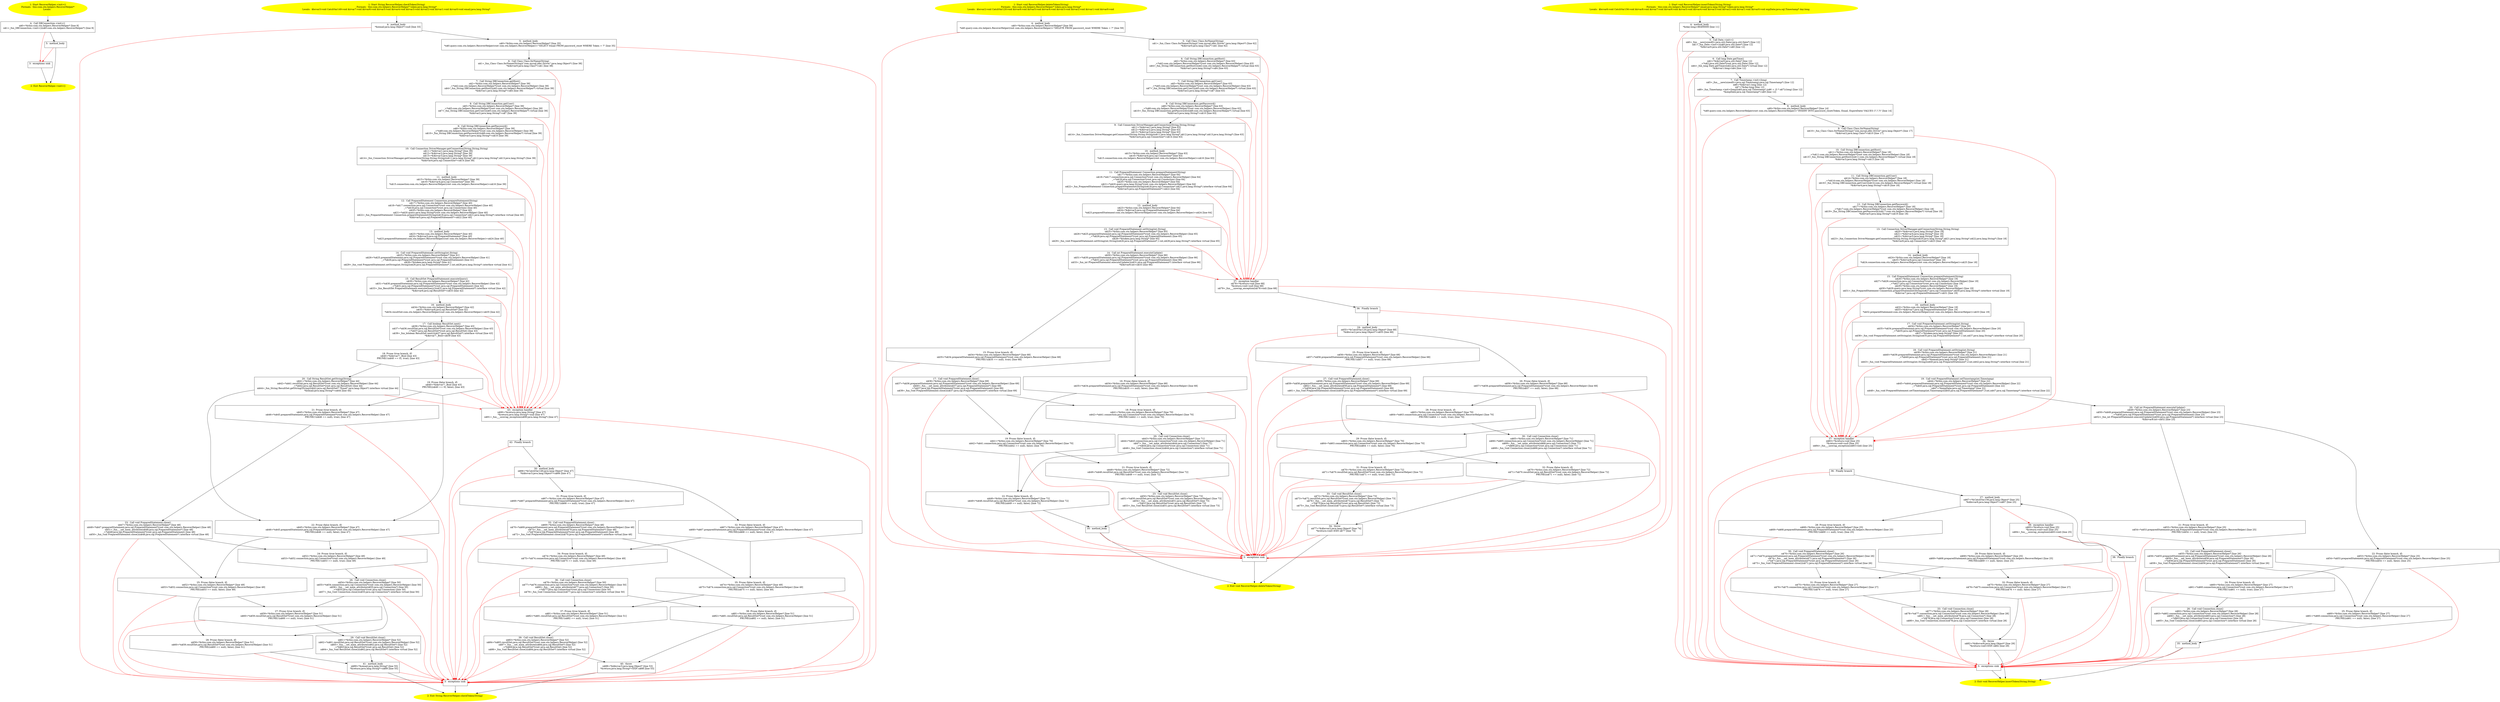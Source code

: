 /* @generated */
digraph cfg {
"com.stn.helpers.RecoverHelper.<init>().53adbcf375d39c7643c79d1d2e7901e6_1" [label="1: Start RecoverHelper.<init>()\nFormals:  this:com.stn.helpers.RecoverHelper*\nLocals:  \n  " color=yellow style=filled]
	

	 "com.stn.helpers.RecoverHelper.<init>().53adbcf375d39c7643c79d1d2e7901e6_1" -> "com.stn.helpers.RecoverHelper.<init>().53adbcf375d39c7643c79d1d2e7901e6_4" ;
"com.stn.helpers.RecoverHelper.<init>().53adbcf375d39c7643c79d1d2e7901e6_2" [label="2: Exit RecoverHelper.<init>() \n  " color=yellow style=filled]
	

"com.stn.helpers.RecoverHelper.<init>().53adbcf375d39c7643c79d1d2e7901e6_3" [label="3:  exceptions sink \n  " shape="box"]
	

	 "com.stn.helpers.RecoverHelper.<init>().53adbcf375d39c7643c79d1d2e7901e6_3" -> "com.stn.helpers.RecoverHelper.<init>().53adbcf375d39c7643c79d1d2e7901e6_2" ;
"com.stn.helpers.RecoverHelper.<init>().53adbcf375d39c7643c79d1d2e7901e6_4" [label="4:  Call DBConnection.<init>() \n   n$0=*&this:com.stn.helpers.RecoverHelper* [line 8]\n  n$1=_fun_DBConnection.<init>()(n$0:com.stn.helpers.RecoverHelper*) [line 8]\n " shape="box"]
	

	 "com.stn.helpers.RecoverHelper.<init>().53adbcf375d39c7643c79d1d2e7901e6_4" -> "com.stn.helpers.RecoverHelper.<init>().53adbcf375d39c7643c79d1d2e7901e6_5" ;
	 "com.stn.helpers.RecoverHelper.<init>().53adbcf375d39c7643c79d1d2e7901e6_4" -> "com.stn.helpers.RecoverHelper.<init>().53adbcf375d39c7643c79d1d2e7901e6_3" [color="red" ];
"com.stn.helpers.RecoverHelper.<init>().53adbcf375d39c7643c79d1d2e7901e6_5" [label="5:  method_body \n  " shape="box"]
	

	 "com.stn.helpers.RecoverHelper.<init>().53adbcf375d39c7643c79d1d2e7901e6_5" -> "com.stn.helpers.RecoverHelper.<init>().53adbcf375d39c7643c79d1d2e7901e6_2" ;
	 "com.stn.helpers.RecoverHelper.<init>().53adbcf375d39c7643c79d1d2e7901e6_5" -> "com.stn.helpers.RecoverHelper.<init>().53adbcf375d39c7643c79d1d2e7901e6_3" [color="red" ];
"com.stn.helpers.RecoverHelper.checkToken(java.lang.String):java.lang.String.376e88fbcd5ef2bba13199fcca67ef19_1" [label="1: Start String RecoverHelper.checkToken(String)\nFormals:  this:com.stn.helpers.RecoverHelper* token:java.lang.String*\nLocals:  $bcvar3:void CatchVar149:void $irvar7:void $irvar6:void $irvar5:void $irvar4:void $irvar3:void $irvar2:void $irvar1:void $irvar0:void email:java.lang.String* \n  " color=yellow style=filled]
	

	 "com.stn.helpers.RecoverHelper.checkToken(java.lang.String):java.lang.String.376e88fbcd5ef2bba13199fcca67ef19_1" -> "com.stn.helpers.RecoverHelper.checkToken(java.lang.String):java.lang.String.376e88fbcd5ef2bba13199fcca67ef19_4" ;
"com.stn.helpers.RecoverHelper.checkToken(java.lang.String):java.lang.String.376e88fbcd5ef2bba13199fcca67ef19_2" [label="2: Exit String RecoverHelper.checkToken(String) \n  " color=yellow style=filled]
	

"com.stn.helpers.RecoverHelper.checkToken(java.lang.String):java.lang.String.376e88fbcd5ef2bba13199fcca67ef19_3" [label="3:  exceptions sink \n  " shape="box"]
	

	 "com.stn.helpers.RecoverHelper.checkToken(java.lang.String):java.lang.String.376e88fbcd5ef2bba13199fcca67ef19_3" -> "com.stn.helpers.RecoverHelper.checkToken(java.lang.String):java.lang.String.376e88fbcd5ef2bba13199fcca67ef19_2" ;
"com.stn.helpers.RecoverHelper.checkToken(java.lang.String):java.lang.String.376e88fbcd5ef2bba13199fcca67ef19_4" [label="4:  method_body \n   *&email:java.lang.Object*=null [line 33]\n " shape="box"]
	

	 "com.stn.helpers.RecoverHelper.checkToken(java.lang.String):java.lang.String.376e88fbcd5ef2bba13199fcca67ef19_4" -> "com.stn.helpers.RecoverHelper.checkToken(java.lang.String):java.lang.String.376e88fbcd5ef2bba13199fcca67ef19_5" ;
	 "com.stn.helpers.RecoverHelper.checkToken(java.lang.String):java.lang.String.376e88fbcd5ef2bba13199fcca67ef19_4" -> "com.stn.helpers.RecoverHelper.checkToken(java.lang.String):java.lang.String.376e88fbcd5ef2bba13199fcca67ef19_3" [color="red" ];
"com.stn.helpers.RecoverHelper.checkToken(java.lang.String):java.lang.String.376e88fbcd5ef2bba13199fcca67ef19_5" [label="5:  method_body \n   n$0=*&this:com.stn.helpers.RecoverHelper* [line 35]\n  *n$0.query:com.stn.helpers.RecoverHelper(root com.stn.helpers.RecoverHelper)=\"SELECT Email FROM password_reset WHERE Token = ?\" [line 35]\n " shape="box"]
	

	 "com.stn.helpers.RecoverHelper.checkToken(java.lang.String):java.lang.String.376e88fbcd5ef2bba13199fcca67ef19_5" -> "com.stn.helpers.RecoverHelper.checkToken(java.lang.String):java.lang.String.376e88fbcd5ef2bba13199fcca67ef19_6" ;
	 "com.stn.helpers.RecoverHelper.checkToken(java.lang.String):java.lang.String.376e88fbcd5ef2bba13199fcca67ef19_5" -> "com.stn.helpers.RecoverHelper.checkToken(java.lang.String):java.lang.String.376e88fbcd5ef2bba13199fcca67ef19_3" [color="red" ];
"com.stn.helpers.RecoverHelper.checkToken(java.lang.String):java.lang.String.376e88fbcd5ef2bba13199fcca67ef19_6" [label="6:  Call Class Class.forName(String) \n   n$1=_fun_Class Class.forName(String)(\"com.mysql.jdbc.Driver\":java.lang.Object*) [line 38]\n  *&$irvar0:java.lang.Class*=n$1 [line 38]\n " shape="box"]
	

	 "com.stn.helpers.RecoverHelper.checkToken(java.lang.String):java.lang.String.376e88fbcd5ef2bba13199fcca67ef19_6" -> "com.stn.helpers.RecoverHelper.checkToken(java.lang.String):java.lang.String.376e88fbcd5ef2bba13199fcca67ef19_7" ;
	 "com.stn.helpers.RecoverHelper.checkToken(java.lang.String):java.lang.String.376e88fbcd5ef2bba13199fcca67ef19_6" -> "com.stn.helpers.RecoverHelper.checkToken(java.lang.String):java.lang.String.376e88fbcd5ef2bba13199fcca67ef19_43" [color="red" ];
"com.stn.helpers.RecoverHelper.checkToken(java.lang.String):java.lang.String.376e88fbcd5ef2bba13199fcca67ef19_7" [label="7:  Call String DBConnection.getHost() \n   n$2=*&this:com.stn.helpers.RecoverHelper* [line 39]\n  _=*n$2:com.stn.helpers.RecoverHelper*(root com.stn.helpers.RecoverHelper) [line 39]\n  n$4=_fun_String DBConnection.getHost()(n$2:com.stn.helpers.RecoverHelper*) virtual [line 39]\n  *&$irvar1:java.lang.String*=n$4 [line 39]\n " shape="box"]
	

	 "com.stn.helpers.RecoverHelper.checkToken(java.lang.String):java.lang.String.376e88fbcd5ef2bba13199fcca67ef19_7" -> "com.stn.helpers.RecoverHelper.checkToken(java.lang.String):java.lang.String.376e88fbcd5ef2bba13199fcca67ef19_8" ;
	 "com.stn.helpers.RecoverHelper.checkToken(java.lang.String):java.lang.String.376e88fbcd5ef2bba13199fcca67ef19_7" -> "com.stn.helpers.RecoverHelper.checkToken(java.lang.String):java.lang.String.376e88fbcd5ef2bba13199fcca67ef19_43" [color="red" ];
"com.stn.helpers.RecoverHelper.checkToken(java.lang.String):java.lang.String.376e88fbcd5ef2bba13199fcca67ef19_8" [label="8:  Call String DBConnection.getUser() \n   n$5=*&this:com.stn.helpers.RecoverHelper* [line 39]\n  _=*n$5:com.stn.helpers.RecoverHelper*(root com.stn.helpers.RecoverHelper) [line 39]\n  n$7=_fun_String DBConnection.getUser()(n$5:com.stn.helpers.RecoverHelper*) virtual [line 39]\n  *&$irvar2:java.lang.String*=n$7 [line 39]\n " shape="box"]
	

	 "com.stn.helpers.RecoverHelper.checkToken(java.lang.String):java.lang.String.376e88fbcd5ef2bba13199fcca67ef19_8" -> "com.stn.helpers.RecoverHelper.checkToken(java.lang.String):java.lang.String.376e88fbcd5ef2bba13199fcca67ef19_9" ;
	 "com.stn.helpers.RecoverHelper.checkToken(java.lang.String):java.lang.String.376e88fbcd5ef2bba13199fcca67ef19_8" -> "com.stn.helpers.RecoverHelper.checkToken(java.lang.String):java.lang.String.376e88fbcd5ef2bba13199fcca67ef19_43" [color="red" ];
"com.stn.helpers.RecoverHelper.checkToken(java.lang.String):java.lang.String.376e88fbcd5ef2bba13199fcca67ef19_9" [label="9:  Call String DBConnection.getPassword() \n   n$8=*&this:com.stn.helpers.RecoverHelper* [line 39]\n  _=*n$8:com.stn.helpers.RecoverHelper*(root com.stn.helpers.RecoverHelper) [line 39]\n  n$10=_fun_String DBConnection.getPassword()(n$8:com.stn.helpers.RecoverHelper*) virtual [line 39]\n  *&$irvar3:java.lang.String*=n$10 [line 39]\n " shape="box"]
	

	 "com.stn.helpers.RecoverHelper.checkToken(java.lang.String):java.lang.String.376e88fbcd5ef2bba13199fcca67ef19_9" -> "com.stn.helpers.RecoverHelper.checkToken(java.lang.String):java.lang.String.376e88fbcd5ef2bba13199fcca67ef19_10" ;
	 "com.stn.helpers.RecoverHelper.checkToken(java.lang.String):java.lang.String.376e88fbcd5ef2bba13199fcca67ef19_9" -> "com.stn.helpers.RecoverHelper.checkToken(java.lang.String):java.lang.String.376e88fbcd5ef2bba13199fcca67ef19_43" [color="red" ];
"com.stn.helpers.RecoverHelper.checkToken(java.lang.String):java.lang.String.376e88fbcd5ef2bba13199fcca67ef19_10" [label="10:  Call Connection DriverManager.getConnection(String,String,String) \n   n$11=*&$irvar1:java.lang.String* [line 39]\n  n$12=*&$irvar2:java.lang.String* [line 39]\n  n$13=*&$irvar3:java.lang.String* [line 39]\n  n$14=_fun_Connection DriverManager.getConnection(String,String,String)(n$11:java.lang.String*,n$12:java.lang.String*,n$13:java.lang.String*) [line 39]\n  *&$irvar4:java.sql.Connection*=n$14 [line 39]\n " shape="box"]
	

	 "com.stn.helpers.RecoverHelper.checkToken(java.lang.String):java.lang.String.376e88fbcd5ef2bba13199fcca67ef19_10" -> "com.stn.helpers.RecoverHelper.checkToken(java.lang.String):java.lang.String.376e88fbcd5ef2bba13199fcca67ef19_11" ;
	 "com.stn.helpers.RecoverHelper.checkToken(java.lang.String):java.lang.String.376e88fbcd5ef2bba13199fcca67ef19_10" -> "com.stn.helpers.RecoverHelper.checkToken(java.lang.String):java.lang.String.376e88fbcd5ef2bba13199fcca67ef19_43" [color="red" ];
"com.stn.helpers.RecoverHelper.checkToken(java.lang.String):java.lang.String.376e88fbcd5ef2bba13199fcca67ef19_11" [label="11:  method_body \n   n$15=*&this:com.stn.helpers.RecoverHelper* [line 39]\n  n$16=*&$irvar4:java.sql.Connection* [line 39]\n  *n$15.connection:com.stn.helpers.RecoverHelper(root com.stn.helpers.RecoverHelper)=n$16 [line 39]\n " shape="box"]
	

	 "com.stn.helpers.RecoverHelper.checkToken(java.lang.String):java.lang.String.376e88fbcd5ef2bba13199fcca67ef19_11" -> "com.stn.helpers.RecoverHelper.checkToken(java.lang.String):java.lang.String.376e88fbcd5ef2bba13199fcca67ef19_12" ;
	 "com.stn.helpers.RecoverHelper.checkToken(java.lang.String):java.lang.String.376e88fbcd5ef2bba13199fcca67ef19_11" -> "com.stn.helpers.RecoverHelper.checkToken(java.lang.String):java.lang.String.376e88fbcd5ef2bba13199fcca67ef19_43" [color="red" ];
"com.stn.helpers.RecoverHelper.checkToken(java.lang.String):java.lang.String.376e88fbcd5ef2bba13199fcca67ef19_12" [label="12:  Call PreparedStatement Connection.prepareStatement(String) \n   n$17=*&this:com.stn.helpers.RecoverHelper* [line 40]\n  n$18=*n$17.connection:java.sql.Connection*(root com.stn.helpers.RecoverHelper) [line 40]\n  _=*n$18:java.sql.Connection*(root java.sql.Connection) [line 40]\n  n$20=*&this:com.stn.helpers.RecoverHelper* [line 40]\n  n$21=*n$20.query:java.lang.String*(root com.stn.helpers.RecoverHelper) [line 40]\n  n$22=_fun_PreparedStatement Connection.prepareStatement(String)(n$18:java.sql.Connection*,n$21:java.lang.String*) interface virtual [line 40]\n  *&$irvar5:java.sql.PreparedStatement*=n$22 [line 40]\n " shape="box"]
	

	 "com.stn.helpers.RecoverHelper.checkToken(java.lang.String):java.lang.String.376e88fbcd5ef2bba13199fcca67ef19_12" -> "com.stn.helpers.RecoverHelper.checkToken(java.lang.String):java.lang.String.376e88fbcd5ef2bba13199fcca67ef19_13" ;
	 "com.stn.helpers.RecoverHelper.checkToken(java.lang.String):java.lang.String.376e88fbcd5ef2bba13199fcca67ef19_12" -> "com.stn.helpers.RecoverHelper.checkToken(java.lang.String):java.lang.String.376e88fbcd5ef2bba13199fcca67ef19_43" [color="red" ];
"com.stn.helpers.RecoverHelper.checkToken(java.lang.String):java.lang.String.376e88fbcd5ef2bba13199fcca67ef19_13" [label="13:  method_body \n   n$23=*&this:com.stn.helpers.RecoverHelper* [line 40]\n  n$24=*&$irvar5:java.sql.PreparedStatement* [line 40]\n  *n$23.preparedStatement:com.stn.helpers.RecoverHelper(root com.stn.helpers.RecoverHelper)=n$24 [line 40]\n " shape="box"]
	

	 "com.stn.helpers.RecoverHelper.checkToken(java.lang.String):java.lang.String.376e88fbcd5ef2bba13199fcca67ef19_13" -> "com.stn.helpers.RecoverHelper.checkToken(java.lang.String):java.lang.String.376e88fbcd5ef2bba13199fcca67ef19_14" ;
	 "com.stn.helpers.RecoverHelper.checkToken(java.lang.String):java.lang.String.376e88fbcd5ef2bba13199fcca67ef19_13" -> "com.stn.helpers.RecoverHelper.checkToken(java.lang.String):java.lang.String.376e88fbcd5ef2bba13199fcca67ef19_43" [color="red" ];
"com.stn.helpers.RecoverHelper.checkToken(java.lang.String):java.lang.String.376e88fbcd5ef2bba13199fcca67ef19_14" [label="14:  Call void PreparedStatement.setString(int,String) \n   n$25=*&this:com.stn.helpers.RecoverHelper* [line 41]\n  n$26=*n$25.preparedStatement:java.sql.PreparedStatement*(root com.stn.helpers.RecoverHelper) [line 41]\n  _=*n$26:java.sql.PreparedStatement*(root java.sql.PreparedStatement) [line 41]\n  n$28=*&token:java.lang.String* [line 41]\n  n$29=_fun_void PreparedStatement.setString(int,String)(n$26:java.sql.PreparedStatement*,1:int,n$28:java.lang.String*) interface virtual [line 41]\n " shape="box"]
	

	 "com.stn.helpers.RecoverHelper.checkToken(java.lang.String):java.lang.String.376e88fbcd5ef2bba13199fcca67ef19_14" -> "com.stn.helpers.RecoverHelper.checkToken(java.lang.String):java.lang.String.376e88fbcd5ef2bba13199fcca67ef19_15" ;
	 "com.stn.helpers.RecoverHelper.checkToken(java.lang.String):java.lang.String.376e88fbcd5ef2bba13199fcca67ef19_14" -> "com.stn.helpers.RecoverHelper.checkToken(java.lang.String):java.lang.String.376e88fbcd5ef2bba13199fcca67ef19_43" [color="red" ];
"com.stn.helpers.RecoverHelper.checkToken(java.lang.String):java.lang.String.376e88fbcd5ef2bba13199fcca67ef19_15" [label="15:  Call ResultSet PreparedStatement.executeQuery() \n   n$30=*&this:com.stn.helpers.RecoverHelper* [line 42]\n  n$31=*n$30.preparedStatement:java.sql.PreparedStatement*(root com.stn.helpers.RecoverHelper) [line 42]\n  _=*n$31:java.sql.PreparedStatement*(root java.sql.PreparedStatement) [line 42]\n  n$33=_fun_ResultSet PreparedStatement.executeQuery()(n$31:java.sql.PreparedStatement*) interface virtual [line 42]\n  *&$irvar6:java.sql.ResultSet*=n$33 [line 42]\n " shape="box"]
	

	 "com.stn.helpers.RecoverHelper.checkToken(java.lang.String):java.lang.String.376e88fbcd5ef2bba13199fcca67ef19_15" -> "com.stn.helpers.RecoverHelper.checkToken(java.lang.String):java.lang.String.376e88fbcd5ef2bba13199fcca67ef19_16" ;
	 "com.stn.helpers.RecoverHelper.checkToken(java.lang.String):java.lang.String.376e88fbcd5ef2bba13199fcca67ef19_15" -> "com.stn.helpers.RecoverHelper.checkToken(java.lang.String):java.lang.String.376e88fbcd5ef2bba13199fcca67ef19_43" [color="red" ];
"com.stn.helpers.RecoverHelper.checkToken(java.lang.String):java.lang.String.376e88fbcd5ef2bba13199fcca67ef19_16" [label="16:  method_body \n   n$34=*&this:com.stn.helpers.RecoverHelper* [line 42]\n  n$35=*&$irvar6:java.sql.ResultSet* [line 42]\n  *n$34.resultSet:com.stn.helpers.RecoverHelper(root com.stn.helpers.RecoverHelper)=n$35 [line 42]\n " shape="box"]
	

	 "com.stn.helpers.RecoverHelper.checkToken(java.lang.String):java.lang.String.376e88fbcd5ef2bba13199fcca67ef19_16" -> "com.stn.helpers.RecoverHelper.checkToken(java.lang.String):java.lang.String.376e88fbcd5ef2bba13199fcca67ef19_17" ;
	 "com.stn.helpers.RecoverHelper.checkToken(java.lang.String):java.lang.String.376e88fbcd5ef2bba13199fcca67ef19_16" -> "com.stn.helpers.RecoverHelper.checkToken(java.lang.String):java.lang.String.376e88fbcd5ef2bba13199fcca67ef19_43" [color="red" ];
"com.stn.helpers.RecoverHelper.checkToken(java.lang.String):java.lang.String.376e88fbcd5ef2bba13199fcca67ef19_17" [label="17:  Call boolean ResultSet.next() \n   n$36=*&this:com.stn.helpers.RecoverHelper* [line 43]\n  n$37=*n$36.resultSet:java.sql.ResultSet*(root com.stn.helpers.RecoverHelper) [line 43]\n  _=*n$37:java.sql.ResultSet*(root java.sql.ResultSet) [line 43]\n  n$39=_fun_boolean ResultSet.next()(n$37:java.sql.ResultSet*) interface virtual [line 43]\n  *&$irvar7:_Bool=n$39 [line 43]\n " shape="box"]
	

	 "com.stn.helpers.RecoverHelper.checkToken(java.lang.String):java.lang.String.376e88fbcd5ef2bba13199fcca67ef19_17" -> "com.stn.helpers.RecoverHelper.checkToken(java.lang.String):java.lang.String.376e88fbcd5ef2bba13199fcca67ef19_18" ;
	 "com.stn.helpers.RecoverHelper.checkToken(java.lang.String):java.lang.String.376e88fbcd5ef2bba13199fcca67ef19_17" -> "com.stn.helpers.RecoverHelper.checkToken(java.lang.String):java.lang.String.376e88fbcd5ef2bba13199fcca67ef19_19" ;
	 "com.stn.helpers.RecoverHelper.checkToken(java.lang.String):java.lang.String.376e88fbcd5ef2bba13199fcca67ef19_17" -> "com.stn.helpers.RecoverHelper.checkToken(java.lang.String):java.lang.String.376e88fbcd5ef2bba13199fcca67ef19_43" [color="red" ];
"com.stn.helpers.RecoverHelper.checkToken(java.lang.String):java.lang.String.376e88fbcd5ef2bba13199fcca67ef19_18" [label="18: Prune (true branch, if) \n   n$40=*&$irvar7:_Bool [line 43]\n  PRUNE(!(n$40 == 0), true); [line 43]\n " shape="invhouse"]
	

	 "com.stn.helpers.RecoverHelper.checkToken(java.lang.String):java.lang.String.376e88fbcd5ef2bba13199fcca67ef19_18" -> "com.stn.helpers.RecoverHelper.checkToken(java.lang.String):java.lang.String.376e88fbcd5ef2bba13199fcca67ef19_20" ;
	 "com.stn.helpers.RecoverHelper.checkToken(java.lang.String):java.lang.String.376e88fbcd5ef2bba13199fcca67ef19_18" -> "com.stn.helpers.RecoverHelper.checkToken(java.lang.String):java.lang.String.376e88fbcd5ef2bba13199fcca67ef19_43" [color="red" ];
"com.stn.helpers.RecoverHelper.checkToken(java.lang.String):java.lang.String.376e88fbcd5ef2bba13199fcca67ef19_19" [label="19: Prune (false branch, if) \n   n$40=*&$irvar7:_Bool [line 43]\n  PRUNE((n$40 == 0), false); [line 43]\n " shape="invhouse"]
	

	 "com.stn.helpers.RecoverHelper.checkToken(java.lang.String):java.lang.String.376e88fbcd5ef2bba13199fcca67ef19_19" -> "com.stn.helpers.RecoverHelper.checkToken(java.lang.String):java.lang.String.376e88fbcd5ef2bba13199fcca67ef19_21" ;
	 "com.stn.helpers.RecoverHelper.checkToken(java.lang.String):java.lang.String.376e88fbcd5ef2bba13199fcca67ef19_19" -> "com.stn.helpers.RecoverHelper.checkToken(java.lang.String):java.lang.String.376e88fbcd5ef2bba13199fcca67ef19_22" ;
	 "com.stn.helpers.RecoverHelper.checkToken(java.lang.String):java.lang.String.376e88fbcd5ef2bba13199fcca67ef19_19" -> "com.stn.helpers.RecoverHelper.checkToken(java.lang.String):java.lang.String.376e88fbcd5ef2bba13199fcca67ef19_43" [color="red" ];
"com.stn.helpers.RecoverHelper.checkToken(java.lang.String):java.lang.String.376e88fbcd5ef2bba13199fcca67ef19_20" [label="20:  Call String ResultSet.getString(String) \n   n$41=*&this:com.stn.helpers.RecoverHelper* [line 44]\n  n$42=*n$41.resultSet:java.sql.ResultSet*(root com.stn.helpers.RecoverHelper) [line 44]\n  _=*n$42:java.sql.ResultSet*(root java.sql.ResultSet) [line 44]\n  n$44=_fun_String ResultSet.getString(String)(n$42:java.sql.ResultSet*,\"Email\":java.lang.Object*) interface virtual [line 44]\n  *&email:java.lang.String*=n$44 [line 44]\n " shape="box"]
	

	 "com.stn.helpers.RecoverHelper.checkToken(java.lang.String):java.lang.String.376e88fbcd5ef2bba13199fcca67ef19_20" -> "com.stn.helpers.RecoverHelper.checkToken(java.lang.String):java.lang.String.376e88fbcd5ef2bba13199fcca67ef19_21" ;
	 "com.stn.helpers.RecoverHelper.checkToken(java.lang.String):java.lang.String.376e88fbcd5ef2bba13199fcca67ef19_20" -> "com.stn.helpers.RecoverHelper.checkToken(java.lang.String):java.lang.String.376e88fbcd5ef2bba13199fcca67ef19_22" ;
	 "com.stn.helpers.RecoverHelper.checkToken(java.lang.String):java.lang.String.376e88fbcd5ef2bba13199fcca67ef19_20" -> "com.stn.helpers.RecoverHelper.checkToken(java.lang.String):java.lang.String.376e88fbcd5ef2bba13199fcca67ef19_43" [color="red" ];
"com.stn.helpers.RecoverHelper.checkToken(java.lang.String):java.lang.String.376e88fbcd5ef2bba13199fcca67ef19_21" [label="21: Prune (true branch, if) \n   n$45=*&this:com.stn.helpers.RecoverHelper* [line 47]\n  n$46=*n$45.preparedStatement:java.sql.PreparedStatement*(root com.stn.helpers.RecoverHelper) [line 47]\n  PRUNE(!(n$46 == null), true); [line 47]\n " shape="invhouse"]
	

	 "com.stn.helpers.RecoverHelper.checkToken(java.lang.String):java.lang.String.376e88fbcd5ef2bba13199fcca67ef19_21" -> "com.stn.helpers.RecoverHelper.checkToken(java.lang.String):java.lang.String.376e88fbcd5ef2bba13199fcca67ef19_23" ;
	 "com.stn.helpers.RecoverHelper.checkToken(java.lang.String):java.lang.String.376e88fbcd5ef2bba13199fcca67ef19_21" -> "com.stn.helpers.RecoverHelper.checkToken(java.lang.String):java.lang.String.376e88fbcd5ef2bba13199fcca67ef19_3" [color="red" ];
"com.stn.helpers.RecoverHelper.checkToken(java.lang.String):java.lang.String.376e88fbcd5ef2bba13199fcca67ef19_22" [label="22: Prune (false branch, if) \n   n$45=*&this:com.stn.helpers.RecoverHelper* [line 47]\n  n$46=*n$45.preparedStatement:java.sql.PreparedStatement*(root com.stn.helpers.RecoverHelper) [line 47]\n  PRUNE((n$46 == null), false); [line 47]\n " shape="invhouse"]
	

	 "com.stn.helpers.RecoverHelper.checkToken(java.lang.String):java.lang.String.376e88fbcd5ef2bba13199fcca67ef19_22" -> "com.stn.helpers.RecoverHelper.checkToken(java.lang.String):java.lang.String.376e88fbcd5ef2bba13199fcca67ef19_24" ;
	 "com.stn.helpers.RecoverHelper.checkToken(java.lang.String):java.lang.String.376e88fbcd5ef2bba13199fcca67ef19_22" -> "com.stn.helpers.RecoverHelper.checkToken(java.lang.String):java.lang.String.376e88fbcd5ef2bba13199fcca67ef19_25" ;
	 "com.stn.helpers.RecoverHelper.checkToken(java.lang.String):java.lang.String.376e88fbcd5ef2bba13199fcca67ef19_22" -> "com.stn.helpers.RecoverHelper.checkToken(java.lang.String):java.lang.String.376e88fbcd5ef2bba13199fcca67ef19_3" [color="red" ];
"com.stn.helpers.RecoverHelper.checkToken(java.lang.String):java.lang.String.376e88fbcd5ef2bba13199fcca67ef19_23" [label="23:  Call void PreparedStatement.close() \n   n$47=*&this:com.stn.helpers.RecoverHelper* [line 48]\n  n$48=*n$47.preparedStatement:java.sql.PreparedStatement*(root com.stn.helpers.RecoverHelper) [line 48]\n  n$51=_fun___set_mem_attribute(n$48:java.sql.PreparedStatement*) [line 48]\n  _=*n$48:java.sql.PreparedStatement*(root java.sql.PreparedStatement) [line 48]\n  n$50=_fun_void PreparedStatement.close()(n$48:java.sql.PreparedStatement*) interface virtual [line 48]\n " shape="box"]
	

	 "com.stn.helpers.RecoverHelper.checkToken(java.lang.String):java.lang.String.376e88fbcd5ef2bba13199fcca67ef19_23" -> "com.stn.helpers.RecoverHelper.checkToken(java.lang.String):java.lang.String.376e88fbcd5ef2bba13199fcca67ef19_24" ;
	 "com.stn.helpers.RecoverHelper.checkToken(java.lang.String):java.lang.String.376e88fbcd5ef2bba13199fcca67ef19_23" -> "com.stn.helpers.RecoverHelper.checkToken(java.lang.String):java.lang.String.376e88fbcd5ef2bba13199fcca67ef19_25" ;
	 "com.stn.helpers.RecoverHelper.checkToken(java.lang.String):java.lang.String.376e88fbcd5ef2bba13199fcca67ef19_23" -> "com.stn.helpers.RecoverHelper.checkToken(java.lang.String):java.lang.String.376e88fbcd5ef2bba13199fcca67ef19_3" [color="red" ];
"com.stn.helpers.RecoverHelper.checkToken(java.lang.String):java.lang.String.376e88fbcd5ef2bba13199fcca67ef19_24" [label="24: Prune (true branch, if) \n   n$52=*&this:com.stn.helpers.RecoverHelper* [line 49]\n  n$53=*n$52.connection:java.sql.Connection*(root com.stn.helpers.RecoverHelper) [line 49]\n  PRUNE(!(n$53 == null), true); [line 49]\n " shape="invhouse"]
	

	 "com.stn.helpers.RecoverHelper.checkToken(java.lang.String):java.lang.String.376e88fbcd5ef2bba13199fcca67ef19_24" -> "com.stn.helpers.RecoverHelper.checkToken(java.lang.String):java.lang.String.376e88fbcd5ef2bba13199fcca67ef19_26" ;
	 "com.stn.helpers.RecoverHelper.checkToken(java.lang.String):java.lang.String.376e88fbcd5ef2bba13199fcca67ef19_24" -> "com.stn.helpers.RecoverHelper.checkToken(java.lang.String):java.lang.String.376e88fbcd5ef2bba13199fcca67ef19_3" [color="red" ];
"com.stn.helpers.RecoverHelper.checkToken(java.lang.String):java.lang.String.376e88fbcd5ef2bba13199fcca67ef19_25" [label="25: Prune (false branch, if) \n   n$52=*&this:com.stn.helpers.RecoverHelper* [line 49]\n  n$53=*n$52.connection:java.sql.Connection*(root com.stn.helpers.RecoverHelper) [line 49]\n  PRUNE((n$53 == null), false); [line 49]\n " shape="invhouse"]
	

	 "com.stn.helpers.RecoverHelper.checkToken(java.lang.String):java.lang.String.376e88fbcd5ef2bba13199fcca67ef19_25" -> "com.stn.helpers.RecoverHelper.checkToken(java.lang.String):java.lang.String.376e88fbcd5ef2bba13199fcca67ef19_27" ;
	 "com.stn.helpers.RecoverHelper.checkToken(java.lang.String):java.lang.String.376e88fbcd5ef2bba13199fcca67ef19_25" -> "com.stn.helpers.RecoverHelper.checkToken(java.lang.String):java.lang.String.376e88fbcd5ef2bba13199fcca67ef19_28" ;
	 "com.stn.helpers.RecoverHelper.checkToken(java.lang.String):java.lang.String.376e88fbcd5ef2bba13199fcca67ef19_25" -> "com.stn.helpers.RecoverHelper.checkToken(java.lang.String):java.lang.String.376e88fbcd5ef2bba13199fcca67ef19_3" [color="red" ];
"com.stn.helpers.RecoverHelper.checkToken(java.lang.String):java.lang.String.376e88fbcd5ef2bba13199fcca67ef19_26" [label="26:  Call void Connection.close() \n   n$54=*&this:com.stn.helpers.RecoverHelper* [line 50]\n  n$55=*n$54.connection:java.sql.Connection*(root com.stn.helpers.RecoverHelper) [line 50]\n  n$58=_fun___set_mem_attribute(n$55:java.sql.Connection*) [line 50]\n  _=*n$55:java.sql.Connection*(root java.sql.Connection) [line 50]\n  n$57=_fun_void Connection.close()(n$55:java.sql.Connection*) interface virtual [line 50]\n " shape="box"]
	

	 "com.stn.helpers.RecoverHelper.checkToken(java.lang.String):java.lang.String.376e88fbcd5ef2bba13199fcca67ef19_26" -> "com.stn.helpers.RecoverHelper.checkToken(java.lang.String):java.lang.String.376e88fbcd5ef2bba13199fcca67ef19_27" ;
	 "com.stn.helpers.RecoverHelper.checkToken(java.lang.String):java.lang.String.376e88fbcd5ef2bba13199fcca67ef19_26" -> "com.stn.helpers.RecoverHelper.checkToken(java.lang.String):java.lang.String.376e88fbcd5ef2bba13199fcca67ef19_28" ;
	 "com.stn.helpers.RecoverHelper.checkToken(java.lang.String):java.lang.String.376e88fbcd5ef2bba13199fcca67ef19_26" -> "com.stn.helpers.RecoverHelper.checkToken(java.lang.String):java.lang.String.376e88fbcd5ef2bba13199fcca67ef19_3" [color="red" ];
"com.stn.helpers.RecoverHelper.checkToken(java.lang.String):java.lang.String.376e88fbcd5ef2bba13199fcca67ef19_27" [label="27: Prune (true branch, if) \n   n$59=*&this:com.stn.helpers.RecoverHelper* [line 51]\n  n$60=*n$59.resultSet:java.sql.ResultSet*(root com.stn.helpers.RecoverHelper) [line 51]\n  PRUNE(!(n$60 == null), true); [line 51]\n " shape="invhouse"]
	

	 "com.stn.helpers.RecoverHelper.checkToken(java.lang.String):java.lang.String.376e88fbcd5ef2bba13199fcca67ef19_27" -> "com.stn.helpers.RecoverHelper.checkToken(java.lang.String):java.lang.String.376e88fbcd5ef2bba13199fcca67ef19_29" ;
	 "com.stn.helpers.RecoverHelper.checkToken(java.lang.String):java.lang.String.376e88fbcd5ef2bba13199fcca67ef19_27" -> "com.stn.helpers.RecoverHelper.checkToken(java.lang.String):java.lang.String.376e88fbcd5ef2bba13199fcca67ef19_3" [color="red" ];
"com.stn.helpers.RecoverHelper.checkToken(java.lang.String):java.lang.String.376e88fbcd5ef2bba13199fcca67ef19_28" [label="28: Prune (false branch, if) \n   n$59=*&this:com.stn.helpers.RecoverHelper* [line 51]\n  n$60=*n$59.resultSet:java.sql.ResultSet*(root com.stn.helpers.RecoverHelper) [line 51]\n  PRUNE((n$60 == null), false); [line 51]\n " shape="invhouse"]
	

	 "com.stn.helpers.RecoverHelper.checkToken(java.lang.String):java.lang.String.376e88fbcd5ef2bba13199fcca67ef19_28" -> "com.stn.helpers.RecoverHelper.checkToken(java.lang.String):java.lang.String.376e88fbcd5ef2bba13199fcca67ef19_41" ;
	 "com.stn.helpers.RecoverHelper.checkToken(java.lang.String):java.lang.String.376e88fbcd5ef2bba13199fcca67ef19_28" -> "com.stn.helpers.RecoverHelper.checkToken(java.lang.String):java.lang.String.376e88fbcd5ef2bba13199fcca67ef19_3" [color="red" ];
"com.stn.helpers.RecoverHelper.checkToken(java.lang.String):java.lang.String.376e88fbcd5ef2bba13199fcca67ef19_29" [label="29:  Call void ResultSet.close() \n   n$61=*&this:com.stn.helpers.RecoverHelper* [line 52]\n  n$62=*n$61.resultSet:java.sql.ResultSet*(root com.stn.helpers.RecoverHelper) [line 52]\n  n$65=_fun___set_mem_attribute(n$62:java.sql.ResultSet*) [line 52]\n  _=*n$62:java.sql.ResultSet*(root java.sql.ResultSet) [line 52]\n  n$64=_fun_void ResultSet.close()(n$62:java.sql.ResultSet*) interface virtual [line 52]\n " shape="box"]
	

	 "com.stn.helpers.RecoverHelper.checkToken(java.lang.String):java.lang.String.376e88fbcd5ef2bba13199fcca67ef19_29" -> "com.stn.helpers.RecoverHelper.checkToken(java.lang.String):java.lang.String.376e88fbcd5ef2bba13199fcca67ef19_41" ;
	 "com.stn.helpers.RecoverHelper.checkToken(java.lang.String):java.lang.String.376e88fbcd5ef2bba13199fcca67ef19_29" -> "com.stn.helpers.RecoverHelper.checkToken(java.lang.String):java.lang.String.376e88fbcd5ef2bba13199fcca67ef19_3" [color="red" ];
"com.stn.helpers.RecoverHelper.checkToken(java.lang.String):java.lang.String.376e88fbcd5ef2bba13199fcca67ef19_30" [label="30:  method_body \n   n$66=*&CatchVar149:java.lang.Object* [line 47]\n  *&$bcvar3:java.lang.Object*=n$66 [line 47]\n " shape="box"]
	

	 "com.stn.helpers.RecoverHelper.checkToken(java.lang.String):java.lang.String.376e88fbcd5ef2bba13199fcca67ef19_30" -> "com.stn.helpers.RecoverHelper.checkToken(java.lang.String):java.lang.String.376e88fbcd5ef2bba13199fcca67ef19_31" ;
	 "com.stn.helpers.RecoverHelper.checkToken(java.lang.String):java.lang.String.376e88fbcd5ef2bba13199fcca67ef19_30" -> "com.stn.helpers.RecoverHelper.checkToken(java.lang.String):java.lang.String.376e88fbcd5ef2bba13199fcca67ef19_32" ;
	 "com.stn.helpers.RecoverHelper.checkToken(java.lang.String):java.lang.String.376e88fbcd5ef2bba13199fcca67ef19_30" -> "com.stn.helpers.RecoverHelper.checkToken(java.lang.String):java.lang.String.376e88fbcd5ef2bba13199fcca67ef19_3" [color="red" ];
"com.stn.helpers.RecoverHelper.checkToken(java.lang.String):java.lang.String.376e88fbcd5ef2bba13199fcca67ef19_31" [label="31: Prune (true branch, if) \n   n$67=*&this:com.stn.helpers.RecoverHelper* [line 47]\n  n$68=*n$67.preparedStatement:java.sql.PreparedStatement*(root com.stn.helpers.RecoverHelper) [line 47]\n  PRUNE(!(n$68 == null), true); [line 47]\n " shape="invhouse"]
	

	 "com.stn.helpers.RecoverHelper.checkToken(java.lang.String):java.lang.String.376e88fbcd5ef2bba13199fcca67ef19_31" -> "com.stn.helpers.RecoverHelper.checkToken(java.lang.String):java.lang.String.376e88fbcd5ef2bba13199fcca67ef19_33" ;
	 "com.stn.helpers.RecoverHelper.checkToken(java.lang.String):java.lang.String.376e88fbcd5ef2bba13199fcca67ef19_31" -> "com.stn.helpers.RecoverHelper.checkToken(java.lang.String):java.lang.String.376e88fbcd5ef2bba13199fcca67ef19_3" [color="red" ];
"com.stn.helpers.RecoverHelper.checkToken(java.lang.String):java.lang.String.376e88fbcd5ef2bba13199fcca67ef19_32" [label="32: Prune (false branch, if) \n   n$67=*&this:com.stn.helpers.RecoverHelper* [line 47]\n  n$68=*n$67.preparedStatement:java.sql.PreparedStatement*(root com.stn.helpers.RecoverHelper) [line 47]\n  PRUNE((n$68 == null), false); [line 47]\n " shape="invhouse"]
	

	 "com.stn.helpers.RecoverHelper.checkToken(java.lang.String):java.lang.String.376e88fbcd5ef2bba13199fcca67ef19_32" -> "com.stn.helpers.RecoverHelper.checkToken(java.lang.String):java.lang.String.376e88fbcd5ef2bba13199fcca67ef19_34" ;
	 "com.stn.helpers.RecoverHelper.checkToken(java.lang.String):java.lang.String.376e88fbcd5ef2bba13199fcca67ef19_32" -> "com.stn.helpers.RecoverHelper.checkToken(java.lang.String):java.lang.String.376e88fbcd5ef2bba13199fcca67ef19_35" ;
	 "com.stn.helpers.RecoverHelper.checkToken(java.lang.String):java.lang.String.376e88fbcd5ef2bba13199fcca67ef19_32" -> "com.stn.helpers.RecoverHelper.checkToken(java.lang.String):java.lang.String.376e88fbcd5ef2bba13199fcca67ef19_3" [color="red" ];
"com.stn.helpers.RecoverHelper.checkToken(java.lang.String):java.lang.String.376e88fbcd5ef2bba13199fcca67ef19_33" [label="33:  Call void PreparedStatement.close() \n   n$69=*&this:com.stn.helpers.RecoverHelper* [line 48]\n  n$70=*n$69.preparedStatement:java.sql.PreparedStatement*(root com.stn.helpers.RecoverHelper) [line 48]\n  n$73=_fun___set_mem_attribute(n$70:java.sql.PreparedStatement*) [line 48]\n  _=*n$70:java.sql.PreparedStatement*(root java.sql.PreparedStatement) [line 48]\n  n$72=_fun_void PreparedStatement.close()(n$70:java.sql.PreparedStatement*) interface virtual [line 48]\n " shape="box"]
	

	 "com.stn.helpers.RecoverHelper.checkToken(java.lang.String):java.lang.String.376e88fbcd5ef2bba13199fcca67ef19_33" -> "com.stn.helpers.RecoverHelper.checkToken(java.lang.String):java.lang.String.376e88fbcd5ef2bba13199fcca67ef19_34" ;
	 "com.stn.helpers.RecoverHelper.checkToken(java.lang.String):java.lang.String.376e88fbcd5ef2bba13199fcca67ef19_33" -> "com.stn.helpers.RecoverHelper.checkToken(java.lang.String):java.lang.String.376e88fbcd5ef2bba13199fcca67ef19_35" ;
	 "com.stn.helpers.RecoverHelper.checkToken(java.lang.String):java.lang.String.376e88fbcd5ef2bba13199fcca67ef19_33" -> "com.stn.helpers.RecoverHelper.checkToken(java.lang.String):java.lang.String.376e88fbcd5ef2bba13199fcca67ef19_3" [color="red" ];
"com.stn.helpers.RecoverHelper.checkToken(java.lang.String):java.lang.String.376e88fbcd5ef2bba13199fcca67ef19_34" [label="34: Prune (true branch, if) \n   n$74=*&this:com.stn.helpers.RecoverHelper* [line 49]\n  n$75=*n$74.connection:java.sql.Connection*(root com.stn.helpers.RecoverHelper) [line 49]\n  PRUNE(!(n$75 == null), true); [line 49]\n " shape="invhouse"]
	

	 "com.stn.helpers.RecoverHelper.checkToken(java.lang.String):java.lang.String.376e88fbcd5ef2bba13199fcca67ef19_34" -> "com.stn.helpers.RecoverHelper.checkToken(java.lang.String):java.lang.String.376e88fbcd5ef2bba13199fcca67ef19_36" ;
	 "com.stn.helpers.RecoverHelper.checkToken(java.lang.String):java.lang.String.376e88fbcd5ef2bba13199fcca67ef19_34" -> "com.stn.helpers.RecoverHelper.checkToken(java.lang.String):java.lang.String.376e88fbcd5ef2bba13199fcca67ef19_3" [color="red" ];
"com.stn.helpers.RecoverHelper.checkToken(java.lang.String):java.lang.String.376e88fbcd5ef2bba13199fcca67ef19_35" [label="35: Prune (false branch, if) \n   n$74=*&this:com.stn.helpers.RecoverHelper* [line 49]\n  n$75=*n$74.connection:java.sql.Connection*(root com.stn.helpers.RecoverHelper) [line 49]\n  PRUNE((n$75 == null), false); [line 49]\n " shape="invhouse"]
	

	 "com.stn.helpers.RecoverHelper.checkToken(java.lang.String):java.lang.String.376e88fbcd5ef2bba13199fcca67ef19_35" -> "com.stn.helpers.RecoverHelper.checkToken(java.lang.String):java.lang.String.376e88fbcd5ef2bba13199fcca67ef19_37" ;
	 "com.stn.helpers.RecoverHelper.checkToken(java.lang.String):java.lang.String.376e88fbcd5ef2bba13199fcca67ef19_35" -> "com.stn.helpers.RecoverHelper.checkToken(java.lang.String):java.lang.String.376e88fbcd5ef2bba13199fcca67ef19_38" ;
	 "com.stn.helpers.RecoverHelper.checkToken(java.lang.String):java.lang.String.376e88fbcd5ef2bba13199fcca67ef19_35" -> "com.stn.helpers.RecoverHelper.checkToken(java.lang.String):java.lang.String.376e88fbcd5ef2bba13199fcca67ef19_3" [color="red" ];
"com.stn.helpers.RecoverHelper.checkToken(java.lang.String):java.lang.String.376e88fbcd5ef2bba13199fcca67ef19_36" [label="36:  Call void Connection.close() \n   n$76=*&this:com.stn.helpers.RecoverHelper* [line 50]\n  n$77=*n$76.connection:java.sql.Connection*(root com.stn.helpers.RecoverHelper) [line 50]\n  n$80=_fun___set_mem_attribute(n$77:java.sql.Connection*) [line 50]\n  _=*n$77:java.sql.Connection*(root java.sql.Connection) [line 50]\n  n$79=_fun_void Connection.close()(n$77:java.sql.Connection*) interface virtual [line 50]\n " shape="box"]
	

	 "com.stn.helpers.RecoverHelper.checkToken(java.lang.String):java.lang.String.376e88fbcd5ef2bba13199fcca67ef19_36" -> "com.stn.helpers.RecoverHelper.checkToken(java.lang.String):java.lang.String.376e88fbcd5ef2bba13199fcca67ef19_37" ;
	 "com.stn.helpers.RecoverHelper.checkToken(java.lang.String):java.lang.String.376e88fbcd5ef2bba13199fcca67ef19_36" -> "com.stn.helpers.RecoverHelper.checkToken(java.lang.String):java.lang.String.376e88fbcd5ef2bba13199fcca67ef19_38" ;
	 "com.stn.helpers.RecoverHelper.checkToken(java.lang.String):java.lang.String.376e88fbcd5ef2bba13199fcca67ef19_36" -> "com.stn.helpers.RecoverHelper.checkToken(java.lang.String):java.lang.String.376e88fbcd5ef2bba13199fcca67ef19_3" [color="red" ];
"com.stn.helpers.RecoverHelper.checkToken(java.lang.String):java.lang.String.376e88fbcd5ef2bba13199fcca67ef19_37" [label="37: Prune (true branch, if) \n   n$81=*&this:com.stn.helpers.RecoverHelper* [line 51]\n  n$82=*n$81.resultSet:java.sql.ResultSet*(root com.stn.helpers.RecoverHelper) [line 51]\n  PRUNE(!(n$82 == null), true); [line 51]\n " shape="invhouse"]
	

	 "com.stn.helpers.RecoverHelper.checkToken(java.lang.String):java.lang.String.376e88fbcd5ef2bba13199fcca67ef19_37" -> "com.stn.helpers.RecoverHelper.checkToken(java.lang.String):java.lang.String.376e88fbcd5ef2bba13199fcca67ef19_39" ;
	 "com.stn.helpers.RecoverHelper.checkToken(java.lang.String):java.lang.String.376e88fbcd5ef2bba13199fcca67ef19_37" -> "com.stn.helpers.RecoverHelper.checkToken(java.lang.String):java.lang.String.376e88fbcd5ef2bba13199fcca67ef19_3" [color="red" ];
"com.stn.helpers.RecoverHelper.checkToken(java.lang.String):java.lang.String.376e88fbcd5ef2bba13199fcca67ef19_38" [label="38: Prune (false branch, if) \n   n$81=*&this:com.stn.helpers.RecoverHelper* [line 51]\n  n$82=*n$81.resultSet:java.sql.ResultSet*(root com.stn.helpers.RecoverHelper) [line 51]\n  PRUNE((n$82 == null), false); [line 51]\n " shape="invhouse"]
	

	 "com.stn.helpers.RecoverHelper.checkToken(java.lang.String):java.lang.String.376e88fbcd5ef2bba13199fcca67ef19_38" -> "com.stn.helpers.RecoverHelper.checkToken(java.lang.String):java.lang.String.376e88fbcd5ef2bba13199fcca67ef19_40" ;
	 "com.stn.helpers.RecoverHelper.checkToken(java.lang.String):java.lang.String.376e88fbcd5ef2bba13199fcca67ef19_38" -> "com.stn.helpers.RecoverHelper.checkToken(java.lang.String):java.lang.String.376e88fbcd5ef2bba13199fcca67ef19_3" [color="red" ];
"com.stn.helpers.RecoverHelper.checkToken(java.lang.String):java.lang.String.376e88fbcd5ef2bba13199fcca67ef19_39" [label="39:  Call void ResultSet.close() \n   n$83=*&this:com.stn.helpers.RecoverHelper* [line 52]\n  n$84=*n$83.resultSet:java.sql.ResultSet*(root com.stn.helpers.RecoverHelper) [line 52]\n  n$87=_fun___set_mem_attribute(n$84:java.sql.ResultSet*) [line 52]\n  _=*n$84:java.sql.ResultSet*(root java.sql.ResultSet) [line 52]\n  n$86=_fun_void ResultSet.close()(n$84:java.sql.ResultSet*) interface virtual [line 52]\n " shape="box"]
	

	 "com.stn.helpers.RecoverHelper.checkToken(java.lang.String):java.lang.String.376e88fbcd5ef2bba13199fcca67ef19_39" -> "com.stn.helpers.RecoverHelper.checkToken(java.lang.String):java.lang.String.376e88fbcd5ef2bba13199fcca67ef19_40" ;
	 "com.stn.helpers.RecoverHelper.checkToken(java.lang.String):java.lang.String.376e88fbcd5ef2bba13199fcca67ef19_39" -> "com.stn.helpers.RecoverHelper.checkToken(java.lang.String):java.lang.String.376e88fbcd5ef2bba13199fcca67ef19_3" [color="red" ];
"com.stn.helpers.RecoverHelper.checkToken(java.lang.String):java.lang.String.376e88fbcd5ef2bba13199fcca67ef19_40" [label="40:  throw \n   n$88=*&$bcvar3:java.lang.Object* [line 53]\n  *&return:java.lang.String*=EXN n$88 [line 53]\n " shape="box"]
	

	 "com.stn.helpers.RecoverHelper.checkToken(java.lang.String):java.lang.String.376e88fbcd5ef2bba13199fcca67ef19_40" -> "com.stn.helpers.RecoverHelper.checkToken(java.lang.String):java.lang.String.376e88fbcd5ef2bba13199fcca67ef19_2" ;
	 "com.stn.helpers.RecoverHelper.checkToken(java.lang.String):java.lang.String.376e88fbcd5ef2bba13199fcca67ef19_40" -> "com.stn.helpers.RecoverHelper.checkToken(java.lang.String):java.lang.String.376e88fbcd5ef2bba13199fcca67ef19_3" [color="red" ];
"com.stn.helpers.RecoverHelper.checkToken(java.lang.String):java.lang.String.376e88fbcd5ef2bba13199fcca67ef19_41" [label="41:  method_body \n   n$89=*&email:java.lang.String* [line 55]\n  *&return:java.lang.String*=n$89 [line 55]\n " shape="box"]
	

	 "com.stn.helpers.RecoverHelper.checkToken(java.lang.String):java.lang.String.376e88fbcd5ef2bba13199fcca67ef19_41" -> "com.stn.helpers.RecoverHelper.checkToken(java.lang.String):java.lang.String.376e88fbcd5ef2bba13199fcca67ef19_2" ;
	 "com.stn.helpers.RecoverHelper.checkToken(java.lang.String):java.lang.String.376e88fbcd5ef2bba13199fcca67ef19_41" -> "com.stn.helpers.RecoverHelper.checkToken(java.lang.String):java.lang.String.376e88fbcd5ef2bba13199fcca67ef19_3" [color="red" ];
"com.stn.helpers.RecoverHelper.checkToken(java.lang.String):java.lang.String.376e88fbcd5ef2bba13199fcca67ef19_42" [label="42:  Finally branch \n  " shape="box"]
	

	 "com.stn.helpers.RecoverHelper.checkToken(java.lang.String):java.lang.String.376e88fbcd5ef2bba13199fcca67ef19_42" -> "com.stn.helpers.RecoverHelper.checkToken(java.lang.String):java.lang.String.376e88fbcd5ef2bba13199fcca67ef19_30" ;
	 "com.stn.helpers.RecoverHelper.checkToken(java.lang.String):java.lang.String.376e88fbcd5ef2bba13199fcca67ef19_42" -> "com.stn.helpers.RecoverHelper.checkToken(java.lang.String):java.lang.String.376e88fbcd5ef2bba13199fcca67ef19_3" [color="red" ];
"com.stn.helpers.RecoverHelper.checkToken(java.lang.String):java.lang.String.376e88fbcd5ef2bba13199fcca67ef19_43" [label="43:  exception handler \n   n$90=*&return:java.lang.String* [line 47]\n  *&return:java.lang.String*=null [line 47]\n  n$91=_fun___unwrap_exception(n$90:java.lang.String*) [line 47]\n " shape="box"]
	

	 "com.stn.helpers.RecoverHelper.checkToken(java.lang.String):java.lang.String.376e88fbcd5ef2bba13199fcca67ef19_43" -> "com.stn.helpers.RecoverHelper.checkToken(java.lang.String):java.lang.String.376e88fbcd5ef2bba13199fcca67ef19_42" ;
	 "com.stn.helpers.RecoverHelper.checkToken(java.lang.String):java.lang.String.376e88fbcd5ef2bba13199fcca67ef19_43" -> "com.stn.helpers.RecoverHelper.checkToken(java.lang.String):java.lang.String.376e88fbcd5ef2bba13199fcca67ef19_3" [color="red" ];
"com.stn.helpers.RecoverHelper.deleteToken(java.lang.String):void.46bd5c88f09ac66ada79ea10bca58149_1" [label="1: Start void RecoverHelper.deleteToken(String)\nFormals:  this:com.stn.helpers.RecoverHelper* token:java.lang.String*\nLocals:  $bcvar2:void CatchVar120:void $irvar6:void $irvar5:void $irvar4:void $irvar3:void $irvar2:void $irvar1:void $irvar0:void \n  " color=yellow style=filled]
	

	 "com.stn.helpers.RecoverHelper.deleteToken(java.lang.String):void.46bd5c88f09ac66ada79ea10bca58149_1" -> "com.stn.helpers.RecoverHelper.deleteToken(java.lang.String):void.46bd5c88f09ac66ada79ea10bca58149_4" ;
"com.stn.helpers.RecoverHelper.deleteToken(java.lang.String):void.46bd5c88f09ac66ada79ea10bca58149_2" [label="2: Exit void RecoverHelper.deleteToken(String) \n  " color=yellow style=filled]
	

"com.stn.helpers.RecoverHelper.deleteToken(java.lang.String):void.46bd5c88f09ac66ada79ea10bca58149_3" [label="3:  exceptions sink \n  " shape="box"]
	

	 "com.stn.helpers.RecoverHelper.deleteToken(java.lang.String):void.46bd5c88f09ac66ada79ea10bca58149_3" -> "com.stn.helpers.RecoverHelper.deleteToken(java.lang.String):void.46bd5c88f09ac66ada79ea10bca58149_2" ;
"com.stn.helpers.RecoverHelper.deleteToken(java.lang.String):void.46bd5c88f09ac66ada79ea10bca58149_4" [label="4:  method_body \n   n$0=*&this:com.stn.helpers.RecoverHelper* [line 59]\n  *n$0.query:com.stn.helpers.RecoverHelper(root com.stn.helpers.RecoverHelper)=\"DELETE FROM password_reset WHERE Token = ?\" [line 59]\n " shape="box"]
	

	 "com.stn.helpers.RecoverHelper.deleteToken(java.lang.String):void.46bd5c88f09ac66ada79ea10bca58149_4" -> "com.stn.helpers.RecoverHelper.deleteToken(java.lang.String):void.46bd5c88f09ac66ada79ea10bca58149_5" ;
	 "com.stn.helpers.RecoverHelper.deleteToken(java.lang.String):void.46bd5c88f09ac66ada79ea10bca58149_4" -> "com.stn.helpers.RecoverHelper.deleteToken(java.lang.String):void.46bd5c88f09ac66ada79ea10bca58149_3" [color="red" ];
"com.stn.helpers.RecoverHelper.deleteToken(java.lang.String):void.46bd5c88f09ac66ada79ea10bca58149_5" [label="5:  Call Class Class.forName(String) \n   n$1=_fun_Class Class.forName(String)(\"com.mysql.jdbc.Driver\":java.lang.Object*) [line 62]\n  *&$irvar0:java.lang.Class*=n$1 [line 62]\n " shape="box"]
	

	 "com.stn.helpers.RecoverHelper.deleteToken(java.lang.String):void.46bd5c88f09ac66ada79ea10bca58149_5" -> "com.stn.helpers.RecoverHelper.deleteToken(java.lang.String):void.46bd5c88f09ac66ada79ea10bca58149_6" ;
	 "com.stn.helpers.RecoverHelper.deleteToken(java.lang.String):void.46bd5c88f09ac66ada79ea10bca58149_5" -> "com.stn.helpers.RecoverHelper.deleteToken(java.lang.String):void.46bd5c88f09ac66ada79ea10bca58149_37" [color="red" ];
"com.stn.helpers.RecoverHelper.deleteToken(java.lang.String):void.46bd5c88f09ac66ada79ea10bca58149_6" [label="6:  Call String DBConnection.getHost() \n   n$2=*&this:com.stn.helpers.RecoverHelper* [line 63]\n  _=*n$2:com.stn.helpers.RecoverHelper*(root com.stn.helpers.RecoverHelper) [line 63]\n  n$4=_fun_String DBConnection.getHost()(n$2:com.stn.helpers.RecoverHelper*) virtual [line 63]\n  *&$irvar1:java.lang.String*=n$4 [line 63]\n " shape="box"]
	

	 "com.stn.helpers.RecoverHelper.deleteToken(java.lang.String):void.46bd5c88f09ac66ada79ea10bca58149_6" -> "com.stn.helpers.RecoverHelper.deleteToken(java.lang.String):void.46bd5c88f09ac66ada79ea10bca58149_7" ;
	 "com.stn.helpers.RecoverHelper.deleteToken(java.lang.String):void.46bd5c88f09ac66ada79ea10bca58149_6" -> "com.stn.helpers.RecoverHelper.deleteToken(java.lang.String):void.46bd5c88f09ac66ada79ea10bca58149_37" [color="red" ];
"com.stn.helpers.RecoverHelper.deleteToken(java.lang.String):void.46bd5c88f09ac66ada79ea10bca58149_7" [label="7:  Call String DBConnection.getUser() \n   n$5=*&this:com.stn.helpers.RecoverHelper* [line 63]\n  _=*n$5:com.stn.helpers.RecoverHelper*(root com.stn.helpers.RecoverHelper) [line 63]\n  n$7=_fun_String DBConnection.getUser()(n$5:com.stn.helpers.RecoverHelper*) virtual [line 63]\n  *&$irvar2:java.lang.String*=n$7 [line 63]\n " shape="box"]
	

	 "com.stn.helpers.RecoverHelper.deleteToken(java.lang.String):void.46bd5c88f09ac66ada79ea10bca58149_7" -> "com.stn.helpers.RecoverHelper.deleteToken(java.lang.String):void.46bd5c88f09ac66ada79ea10bca58149_8" ;
	 "com.stn.helpers.RecoverHelper.deleteToken(java.lang.String):void.46bd5c88f09ac66ada79ea10bca58149_7" -> "com.stn.helpers.RecoverHelper.deleteToken(java.lang.String):void.46bd5c88f09ac66ada79ea10bca58149_37" [color="red" ];
"com.stn.helpers.RecoverHelper.deleteToken(java.lang.String):void.46bd5c88f09ac66ada79ea10bca58149_8" [label="8:  Call String DBConnection.getPassword() \n   n$8=*&this:com.stn.helpers.RecoverHelper* [line 63]\n  _=*n$8:com.stn.helpers.RecoverHelper*(root com.stn.helpers.RecoverHelper) [line 63]\n  n$10=_fun_String DBConnection.getPassword()(n$8:com.stn.helpers.RecoverHelper*) virtual [line 63]\n  *&$irvar3:java.lang.String*=n$10 [line 63]\n " shape="box"]
	

	 "com.stn.helpers.RecoverHelper.deleteToken(java.lang.String):void.46bd5c88f09ac66ada79ea10bca58149_8" -> "com.stn.helpers.RecoverHelper.deleteToken(java.lang.String):void.46bd5c88f09ac66ada79ea10bca58149_9" ;
	 "com.stn.helpers.RecoverHelper.deleteToken(java.lang.String):void.46bd5c88f09ac66ada79ea10bca58149_8" -> "com.stn.helpers.RecoverHelper.deleteToken(java.lang.String):void.46bd5c88f09ac66ada79ea10bca58149_37" [color="red" ];
"com.stn.helpers.RecoverHelper.deleteToken(java.lang.String):void.46bd5c88f09ac66ada79ea10bca58149_9" [label="9:  Call Connection DriverManager.getConnection(String,String,String) \n   n$11=*&$irvar1:java.lang.String* [line 63]\n  n$12=*&$irvar2:java.lang.String* [line 63]\n  n$13=*&$irvar3:java.lang.String* [line 63]\n  n$14=_fun_Connection DriverManager.getConnection(String,String,String)(n$11:java.lang.String*,n$12:java.lang.String*,n$13:java.lang.String*) [line 63]\n  *&$irvar4:java.sql.Connection*=n$14 [line 63]\n " shape="box"]
	

	 "com.stn.helpers.RecoverHelper.deleteToken(java.lang.String):void.46bd5c88f09ac66ada79ea10bca58149_9" -> "com.stn.helpers.RecoverHelper.deleteToken(java.lang.String):void.46bd5c88f09ac66ada79ea10bca58149_10" ;
	 "com.stn.helpers.RecoverHelper.deleteToken(java.lang.String):void.46bd5c88f09ac66ada79ea10bca58149_9" -> "com.stn.helpers.RecoverHelper.deleteToken(java.lang.String):void.46bd5c88f09ac66ada79ea10bca58149_37" [color="red" ];
"com.stn.helpers.RecoverHelper.deleteToken(java.lang.String):void.46bd5c88f09ac66ada79ea10bca58149_10" [label="10:  method_body \n   n$15=*&this:com.stn.helpers.RecoverHelper* [line 63]\n  n$16=*&$irvar4:java.sql.Connection* [line 63]\n  *n$15.connection:com.stn.helpers.RecoverHelper(root com.stn.helpers.RecoverHelper)=n$16 [line 63]\n " shape="box"]
	

	 "com.stn.helpers.RecoverHelper.deleteToken(java.lang.String):void.46bd5c88f09ac66ada79ea10bca58149_10" -> "com.stn.helpers.RecoverHelper.deleteToken(java.lang.String):void.46bd5c88f09ac66ada79ea10bca58149_11" ;
	 "com.stn.helpers.RecoverHelper.deleteToken(java.lang.String):void.46bd5c88f09ac66ada79ea10bca58149_10" -> "com.stn.helpers.RecoverHelper.deleteToken(java.lang.String):void.46bd5c88f09ac66ada79ea10bca58149_37" [color="red" ];
"com.stn.helpers.RecoverHelper.deleteToken(java.lang.String):void.46bd5c88f09ac66ada79ea10bca58149_11" [label="11:  Call PreparedStatement Connection.prepareStatement(String) \n   n$17=*&this:com.stn.helpers.RecoverHelper* [line 64]\n  n$18=*n$17.connection:java.sql.Connection*(root com.stn.helpers.RecoverHelper) [line 64]\n  _=*n$18:java.sql.Connection*(root java.sql.Connection) [line 64]\n  n$20=*&this:com.stn.helpers.RecoverHelper* [line 64]\n  n$21=*n$20.query:java.lang.String*(root com.stn.helpers.RecoverHelper) [line 64]\n  n$22=_fun_PreparedStatement Connection.prepareStatement(String)(n$18:java.sql.Connection*,n$21:java.lang.String*) interface virtual [line 64]\n  *&$irvar5:java.sql.PreparedStatement*=n$22 [line 64]\n " shape="box"]
	

	 "com.stn.helpers.RecoverHelper.deleteToken(java.lang.String):void.46bd5c88f09ac66ada79ea10bca58149_11" -> "com.stn.helpers.RecoverHelper.deleteToken(java.lang.String):void.46bd5c88f09ac66ada79ea10bca58149_12" ;
	 "com.stn.helpers.RecoverHelper.deleteToken(java.lang.String):void.46bd5c88f09ac66ada79ea10bca58149_11" -> "com.stn.helpers.RecoverHelper.deleteToken(java.lang.String):void.46bd5c88f09ac66ada79ea10bca58149_37" [color="red" ];
"com.stn.helpers.RecoverHelper.deleteToken(java.lang.String):void.46bd5c88f09ac66ada79ea10bca58149_12" [label="12:  method_body \n   n$23=*&this:com.stn.helpers.RecoverHelper* [line 64]\n  n$24=*&$irvar5:java.sql.PreparedStatement* [line 64]\n  *n$23.preparedStatement:com.stn.helpers.RecoverHelper(root com.stn.helpers.RecoverHelper)=n$24 [line 64]\n " shape="box"]
	

	 "com.stn.helpers.RecoverHelper.deleteToken(java.lang.String):void.46bd5c88f09ac66ada79ea10bca58149_12" -> "com.stn.helpers.RecoverHelper.deleteToken(java.lang.String):void.46bd5c88f09ac66ada79ea10bca58149_13" ;
	 "com.stn.helpers.RecoverHelper.deleteToken(java.lang.String):void.46bd5c88f09ac66ada79ea10bca58149_12" -> "com.stn.helpers.RecoverHelper.deleteToken(java.lang.String):void.46bd5c88f09ac66ada79ea10bca58149_37" [color="red" ];
"com.stn.helpers.RecoverHelper.deleteToken(java.lang.String):void.46bd5c88f09ac66ada79ea10bca58149_13" [label="13:  Call void PreparedStatement.setString(int,String) \n   n$25=*&this:com.stn.helpers.RecoverHelper* [line 65]\n  n$26=*n$25.preparedStatement:java.sql.PreparedStatement*(root com.stn.helpers.RecoverHelper) [line 65]\n  _=*n$26:java.sql.PreparedStatement*(root java.sql.PreparedStatement) [line 65]\n  n$28=*&token:java.lang.String* [line 65]\n  n$29=_fun_void PreparedStatement.setString(int,String)(n$26:java.sql.PreparedStatement*,1:int,n$28:java.lang.String*) interface virtual [line 65]\n " shape="box"]
	

	 "com.stn.helpers.RecoverHelper.deleteToken(java.lang.String):void.46bd5c88f09ac66ada79ea10bca58149_13" -> "com.stn.helpers.RecoverHelper.deleteToken(java.lang.String):void.46bd5c88f09ac66ada79ea10bca58149_14" ;
	 "com.stn.helpers.RecoverHelper.deleteToken(java.lang.String):void.46bd5c88f09ac66ada79ea10bca58149_13" -> "com.stn.helpers.RecoverHelper.deleteToken(java.lang.String):void.46bd5c88f09ac66ada79ea10bca58149_37" [color="red" ];
"com.stn.helpers.RecoverHelper.deleteToken(java.lang.String):void.46bd5c88f09ac66ada79ea10bca58149_14" [label="14:  Call int PreparedStatement.executeUpdate() \n   n$30=*&this:com.stn.helpers.RecoverHelper* [line 66]\n  n$31=*n$30.preparedStatement:java.sql.PreparedStatement*(root com.stn.helpers.RecoverHelper) [line 66]\n  _=*n$31:java.sql.PreparedStatement*(root java.sql.PreparedStatement) [line 66]\n  n$33=_fun_int PreparedStatement.executeUpdate()(n$31:java.sql.PreparedStatement*) interface virtual [line 66]\n  *&$irvar6:int=n$33 [line 66]\n " shape="box"]
	

	 "com.stn.helpers.RecoverHelper.deleteToken(java.lang.String):void.46bd5c88f09ac66ada79ea10bca58149_14" -> "com.stn.helpers.RecoverHelper.deleteToken(java.lang.String):void.46bd5c88f09ac66ada79ea10bca58149_15" ;
	 "com.stn.helpers.RecoverHelper.deleteToken(java.lang.String):void.46bd5c88f09ac66ada79ea10bca58149_14" -> "com.stn.helpers.RecoverHelper.deleteToken(java.lang.String):void.46bd5c88f09ac66ada79ea10bca58149_16" ;
	 "com.stn.helpers.RecoverHelper.deleteToken(java.lang.String):void.46bd5c88f09ac66ada79ea10bca58149_14" -> "com.stn.helpers.RecoverHelper.deleteToken(java.lang.String):void.46bd5c88f09ac66ada79ea10bca58149_37" [color="red" ];
"com.stn.helpers.RecoverHelper.deleteToken(java.lang.String):void.46bd5c88f09ac66ada79ea10bca58149_15" [label="15: Prune (true branch, if) \n   n$34=*&this:com.stn.helpers.RecoverHelper* [line 68]\n  n$35=*n$34.preparedStatement:java.sql.PreparedStatement*(root com.stn.helpers.RecoverHelper) [line 68]\n  PRUNE(!(n$35 == null), true); [line 68]\n " shape="invhouse"]
	

	 "com.stn.helpers.RecoverHelper.deleteToken(java.lang.String):void.46bd5c88f09ac66ada79ea10bca58149_15" -> "com.stn.helpers.RecoverHelper.deleteToken(java.lang.String):void.46bd5c88f09ac66ada79ea10bca58149_17" ;
	 "com.stn.helpers.RecoverHelper.deleteToken(java.lang.String):void.46bd5c88f09ac66ada79ea10bca58149_15" -> "com.stn.helpers.RecoverHelper.deleteToken(java.lang.String):void.46bd5c88f09ac66ada79ea10bca58149_3" [color="red" ];
"com.stn.helpers.RecoverHelper.deleteToken(java.lang.String):void.46bd5c88f09ac66ada79ea10bca58149_16" [label="16: Prune (false branch, if) \n   n$34=*&this:com.stn.helpers.RecoverHelper* [line 68]\n  n$35=*n$34.preparedStatement:java.sql.PreparedStatement*(root com.stn.helpers.RecoverHelper) [line 68]\n  PRUNE((n$35 == null), false); [line 68]\n " shape="invhouse"]
	

	 "com.stn.helpers.RecoverHelper.deleteToken(java.lang.String):void.46bd5c88f09ac66ada79ea10bca58149_16" -> "com.stn.helpers.RecoverHelper.deleteToken(java.lang.String):void.46bd5c88f09ac66ada79ea10bca58149_18" ;
	 "com.stn.helpers.RecoverHelper.deleteToken(java.lang.String):void.46bd5c88f09ac66ada79ea10bca58149_16" -> "com.stn.helpers.RecoverHelper.deleteToken(java.lang.String):void.46bd5c88f09ac66ada79ea10bca58149_19" ;
	 "com.stn.helpers.RecoverHelper.deleteToken(java.lang.String):void.46bd5c88f09ac66ada79ea10bca58149_16" -> "com.stn.helpers.RecoverHelper.deleteToken(java.lang.String):void.46bd5c88f09ac66ada79ea10bca58149_3" [color="red" ];
"com.stn.helpers.RecoverHelper.deleteToken(java.lang.String):void.46bd5c88f09ac66ada79ea10bca58149_17" [label="17:  Call void PreparedStatement.close() \n   n$36=*&this:com.stn.helpers.RecoverHelper* [line 69]\n  n$37=*n$36.preparedStatement:java.sql.PreparedStatement*(root com.stn.helpers.RecoverHelper) [line 69]\n  n$40=_fun___set_mem_attribute(n$37:java.sql.PreparedStatement*) [line 69]\n  _=*n$37:java.sql.PreparedStatement*(root java.sql.PreparedStatement) [line 69]\n  n$39=_fun_void PreparedStatement.close()(n$37:java.sql.PreparedStatement*) interface virtual [line 69]\n " shape="box"]
	

	 "com.stn.helpers.RecoverHelper.deleteToken(java.lang.String):void.46bd5c88f09ac66ada79ea10bca58149_17" -> "com.stn.helpers.RecoverHelper.deleteToken(java.lang.String):void.46bd5c88f09ac66ada79ea10bca58149_18" ;
	 "com.stn.helpers.RecoverHelper.deleteToken(java.lang.String):void.46bd5c88f09ac66ada79ea10bca58149_17" -> "com.stn.helpers.RecoverHelper.deleteToken(java.lang.String):void.46bd5c88f09ac66ada79ea10bca58149_19" ;
	 "com.stn.helpers.RecoverHelper.deleteToken(java.lang.String):void.46bd5c88f09ac66ada79ea10bca58149_17" -> "com.stn.helpers.RecoverHelper.deleteToken(java.lang.String):void.46bd5c88f09ac66ada79ea10bca58149_3" [color="red" ];
"com.stn.helpers.RecoverHelper.deleteToken(java.lang.String):void.46bd5c88f09ac66ada79ea10bca58149_18" [label="18: Prune (true branch, if) \n   n$41=*&this:com.stn.helpers.RecoverHelper* [line 70]\n  n$42=*n$41.connection:java.sql.Connection*(root com.stn.helpers.RecoverHelper) [line 70]\n  PRUNE(!(n$42 == null), true); [line 70]\n " shape="invhouse"]
	

	 "com.stn.helpers.RecoverHelper.deleteToken(java.lang.String):void.46bd5c88f09ac66ada79ea10bca58149_18" -> "com.stn.helpers.RecoverHelper.deleteToken(java.lang.String):void.46bd5c88f09ac66ada79ea10bca58149_20" ;
	 "com.stn.helpers.RecoverHelper.deleteToken(java.lang.String):void.46bd5c88f09ac66ada79ea10bca58149_18" -> "com.stn.helpers.RecoverHelper.deleteToken(java.lang.String):void.46bd5c88f09ac66ada79ea10bca58149_3" [color="red" ];
"com.stn.helpers.RecoverHelper.deleteToken(java.lang.String):void.46bd5c88f09ac66ada79ea10bca58149_19" [label="19: Prune (false branch, if) \n   n$41=*&this:com.stn.helpers.RecoverHelper* [line 70]\n  n$42=*n$41.connection:java.sql.Connection*(root com.stn.helpers.RecoverHelper) [line 70]\n  PRUNE((n$42 == null), false); [line 70]\n " shape="invhouse"]
	

	 "com.stn.helpers.RecoverHelper.deleteToken(java.lang.String):void.46bd5c88f09ac66ada79ea10bca58149_19" -> "com.stn.helpers.RecoverHelper.deleteToken(java.lang.String):void.46bd5c88f09ac66ada79ea10bca58149_21" ;
	 "com.stn.helpers.RecoverHelper.deleteToken(java.lang.String):void.46bd5c88f09ac66ada79ea10bca58149_19" -> "com.stn.helpers.RecoverHelper.deleteToken(java.lang.String):void.46bd5c88f09ac66ada79ea10bca58149_22" ;
	 "com.stn.helpers.RecoverHelper.deleteToken(java.lang.String):void.46bd5c88f09ac66ada79ea10bca58149_19" -> "com.stn.helpers.RecoverHelper.deleteToken(java.lang.String):void.46bd5c88f09ac66ada79ea10bca58149_3" [color="red" ];
"com.stn.helpers.RecoverHelper.deleteToken(java.lang.String):void.46bd5c88f09ac66ada79ea10bca58149_20" [label="20:  Call void Connection.close() \n   n$43=*&this:com.stn.helpers.RecoverHelper* [line 71]\n  n$44=*n$43.connection:java.sql.Connection*(root com.stn.helpers.RecoverHelper) [line 71]\n  n$47=_fun___set_mem_attribute(n$44:java.sql.Connection*) [line 71]\n  _=*n$44:java.sql.Connection*(root java.sql.Connection) [line 71]\n  n$46=_fun_void Connection.close()(n$44:java.sql.Connection*) interface virtual [line 71]\n " shape="box"]
	

	 "com.stn.helpers.RecoverHelper.deleteToken(java.lang.String):void.46bd5c88f09ac66ada79ea10bca58149_20" -> "com.stn.helpers.RecoverHelper.deleteToken(java.lang.String):void.46bd5c88f09ac66ada79ea10bca58149_21" ;
	 "com.stn.helpers.RecoverHelper.deleteToken(java.lang.String):void.46bd5c88f09ac66ada79ea10bca58149_20" -> "com.stn.helpers.RecoverHelper.deleteToken(java.lang.String):void.46bd5c88f09ac66ada79ea10bca58149_22" ;
	 "com.stn.helpers.RecoverHelper.deleteToken(java.lang.String):void.46bd5c88f09ac66ada79ea10bca58149_20" -> "com.stn.helpers.RecoverHelper.deleteToken(java.lang.String):void.46bd5c88f09ac66ada79ea10bca58149_3" [color="red" ];
"com.stn.helpers.RecoverHelper.deleteToken(java.lang.String):void.46bd5c88f09ac66ada79ea10bca58149_21" [label="21: Prune (true branch, if) \n   n$48=*&this:com.stn.helpers.RecoverHelper* [line 72]\n  n$49=*n$48.resultSet:java.sql.ResultSet*(root com.stn.helpers.RecoverHelper) [line 72]\n  PRUNE(!(n$49 == null), true); [line 72]\n " shape="invhouse"]
	

	 "com.stn.helpers.RecoverHelper.deleteToken(java.lang.String):void.46bd5c88f09ac66ada79ea10bca58149_21" -> "com.stn.helpers.RecoverHelper.deleteToken(java.lang.String):void.46bd5c88f09ac66ada79ea10bca58149_23" ;
	 "com.stn.helpers.RecoverHelper.deleteToken(java.lang.String):void.46bd5c88f09ac66ada79ea10bca58149_21" -> "com.stn.helpers.RecoverHelper.deleteToken(java.lang.String):void.46bd5c88f09ac66ada79ea10bca58149_3" [color="red" ];
"com.stn.helpers.RecoverHelper.deleteToken(java.lang.String):void.46bd5c88f09ac66ada79ea10bca58149_22" [label="22: Prune (false branch, if) \n   n$48=*&this:com.stn.helpers.RecoverHelper* [line 72]\n  n$49=*n$48.resultSet:java.sql.ResultSet*(root com.stn.helpers.RecoverHelper) [line 72]\n  PRUNE((n$49 == null), false); [line 72]\n " shape="invhouse"]
	

	 "com.stn.helpers.RecoverHelper.deleteToken(java.lang.String):void.46bd5c88f09ac66ada79ea10bca58149_22" -> "com.stn.helpers.RecoverHelper.deleteToken(java.lang.String):void.46bd5c88f09ac66ada79ea10bca58149_35" ;
	 "com.stn.helpers.RecoverHelper.deleteToken(java.lang.String):void.46bd5c88f09ac66ada79ea10bca58149_22" -> "com.stn.helpers.RecoverHelper.deleteToken(java.lang.String):void.46bd5c88f09ac66ada79ea10bca58149_3" [color="red" ];
"com.stn.helpers.RecoverHelper.deleteToken(java.lang.String):void.46bd5c88f09ac66ada79ea10bca58149_23" [label="23:  Call void ResultSet.close() \n   n$50=*&this:com.stn.helpers.RecoverHelper* [line 73]\n  n$51=*n$50.resultSet:java.sql.ResultSet*(root com.stn.helpers.RecoverHelper) [line 73]\n  n$54=_fun___set_mem_attribute(n$51:java.sql.ResultSet*) [line 73]\n  _=*n$51:java.sql.ResultSet*(root java.sql.ResultSet) [line 73]\n  n$53=_fun_void ResultSet.close()(n$51:java.sql.ResultSet*) interface virtual [line 73]\n " shape="box"]
	

	 "com.stn.helpers.RecoverHelper.deleteToken(java.lang.String):void.46bd5c88f09ac66ada79ea10bca58149_23" -> "com.stn.helpers.RecoverHelper.deleteToken(java.lang.String):void.46bd5c88f09ac66ada79ea10bca58149_35" ;
	 "com.stn.helpers.RecoverHelper.deleteToken(java.lang.String):void.46bd5c88f09ac66ada79ea10bca58149_23" -> "com.stn.helpers.RecoverHelper.deleteToken(java.lang.String):void.46bd5c88f09ac66ada79ea10bca58149_3" [color="red" ];
"com.stn.helpers.RecoverHelper.deleteToken(java.lang.String):void.46bd5c88f09ac66ada79ea10bca58149_24" [label="24:  method_body \n   n$55=*&CatchVar120:java.lang.Object* [line 68]\n  *&$bcvar2:java.lang.Object*=n$55 [line 68]\n " shape="box"]
	

	 "com.stn.helpers.RecoverHelper.deleteToken(java.lang.String):void.46bd5c88f09ac66ada79ea10bca58149_24" -> "com.stn.helpers.RecoverHelper.deleteToken(java.lang.String):void.46bd5c88f09ac66ada79ea10bca58149_25" ;
	 "com.stn.helpers.RecoverHelper.deleteToken(java.lang.String):void.46bd5c88f09ac66ada79ea10bca58149_24" -> "com.stn.helpers.RecoverHelper.deleteToken(java.lang.String):void.46bd5c88f09ac66ada79ea10bca58149_26" ;
	 "com.stn.helpers.RecoverHelper.deleteToken(java.lang.String):void.46bd5c88f09ac66ada79ea10bca58149_24" -> "com.stn.helpers.RecoverHelper.deleteToken(java.lang.String):void.46bd5c88f09ac66ada79ea10bca58149_3" [color="red" ];
"com.stn.helpers.RecoverHelper.deleteToken(java.lang.String):void.46bd5c88f09ac66ada79ea10bca58149_25" [label="25: Prune (true branch, if) \n   n$56=*&this:com.stn.helpers.RecoverHelper* [line 68]\n  n$57=*n$56.preparedStatement:java.sql.PreparedStatement*(root com.stn.helpers.RecoverHelper) [line 68]\n  PRUNE(!(n$57 == null), true); [line 68]\n " shape="invhouse"]
	

	 "com.stn.helpers.RecoverHelper.deleteToken(java.lang.String):void.46bd5c88f09ac66ada79ea10bca58149_25" -> "com.stn.helpers.RecoverHelper.deleteToken(java.lang.String):void.46bd5c88f09ac66ada79ea10bca58149_27" ;
	 "com.stn.helpers.RecoverHelper.deleteToken(java.lang.String):void.46bd5c88f09ac66ada79ea10bca58149_25" -> "com.stn.helpers.RecoverHelper.deleteToken(java.lang.String):void.46bd5c88f09ac66ada79ea10bca58149_3" [color="red" ];
"com.stn.helpers.RecoverHelper.deleteToken(java.lang.String):void.46bd5c88f09ac66ada79ea10bca58149_26" [label="26: Prune (false branch, if) \n   n$56=*&this:com.stn.helpers.RecoverHelper* [line 68]\n  n$57=*n$56.preparedStatement:java.sql.PreparedStatement*(root com.stn.helpers.RecoverHelper) [line 68]\n  PRUNE((n$57 == null), false); [line 68]\n " shape="invhouse"]
	

	 "com.stn.helpers.RecoverHelper.deleteToken(java.lang.String):void.46bd5c88f09ac66ada79ea10bca58149_26" -> "com.stn.helpers.RecoverHelper.deleteToken(java.lang.String):void.46bd5c88f09ac66ada79ea10bca58149_28" ;
	 "com.stn.helpers.RecoverHelper.deleteToken(java.lang.String):void.46bd5c88f09ac66ada79ea10bca58149_26" -> "com.stn.helpers.RecoverHelper.deleteToken(java.lang.String):void.46bd5c88f09ac66ada79ea10bca58149_29" ;
	 "com.stn.helpers.RecoverHelper.deleteToken(java.lang.String):void.46bd5c88f09ac66ada79ea10bca58149_26" -> "com.stn.helpers.RecoverHelper.deleteToken(java.lang.String):void.46bd5c88f09ac66ada79ea10bca58149_3" [color="red" ];
"com.stn.helpers.RecoverHelper.deleteToken(java.lang.String):void.46bd5c88f09ac66ada79ea10bca58149_27" [label="27:  Call void PreparedStatement.close() \n   n$58=*&this:com.stn.helpers.RecoverHelper* [line 69]\n  n$59=*n$58.preparedStatement:java.sql.PreparedStatement*(root com.stn.helpers.RecoverHelper) [line 69]\n  n$62=_fun___set_mem_attribute(n$59:java.sql.PreparedStatement*) [line 69]\n  _=*n$59:java.sql.PreparedStatement*(root java.sql.PreparedStatement) [line 69]\n  n$61=_fun_void PreparedStatement.close()(n$59:java.sql.PreparedStatement*) interface virtual [line 69]\n " shape="box"]
	

	 "com.stn.helpers.RecoverHelper.deleteToken(java.lang.String):void.46bd5c88f09ac66ada79ea10bca58149_27" -> "com.stn.helpers.RecoverHelper.deleteToken(java.lang.String):void.46bd5c88f09ac66ada79ea10bca58149_28" ;
	 "com.stn.helpers.RecoverHelper.deleteToken(java.lang.String):void.46bd5c88f09ac66ada79ea10bca58149_27" -> "com.stn.helpers.RecoverHelper.deleteToken(java.lang.String):void.46bd5c88f09ac66ada79ea10bca58149_29" ;
	 "com.stn.helpers.RecoverHelper.deleteToken(java.lang.String):void.46bd5c88f09ac66ada79ea10bca58149_27" -> "com.stn.helpers.RecoverHelper.deleteToken(java.lang.String):void.46bd5c88f09ac66ada79ea10bca58149_3" [color="red" ];
"com.stn.helpers.RecoverHelper.deleteToken(java.lang.String):void.46bd5c88f09ac66ada79ea10bca58149_28" [label="28: Prune (true branch, if) \n   n$63=*&this:com.stn.helpers.RecoverHelper* [line 70]\n  n$64=*n$63.connection:java.sql.Connection*(root com.stn.helpers.RecoverHelper) [line 70]\n  PRUNE(!(n$64 == null), true); [line 70]\n " shape="invhouse"]
	

	 "com.stn.helpers.RecoverHelper.deleteToken(java.lang.String):void.46bd5c88f09ac66ada79ea10bca58149_28" -> "com.stn.helpers.RecoverHelper.deleteToken(java.lang.String):void.46bd5c88f09ac66ada79ea10bca58149_30" ;
	 "com.stn.helpers.RecoverHelper.deleteToken(java.lang.String):void.46bd5c88f09ac66ada79ea10bca58149_28" -> "com.stn.helpers.RecoverHelper.deleteToken(java.lang.String):void.46bd5c88f09ac66ada79ea10bca58149_3" [color="red" ];
"com.stn.helpers.RecoverHelper.deleteToken(java.lang.String):void.46bd5c88f09ac66ada79ea10bca58149_29" [label="29: Prune (false branch, if) \n   n$63=*&this:com.stn.helpers.RecoverHelper* [line 70]\n  n$64=*n$63.connection:java.sql.Connection*(root com.stn.helpers.RecoverHelper) [line 70]\n  PRUNE((n$64 == null), false); [line 70]\n " shape="invhouse"]
	

	 "com.stn.helpers.RecoverHelper.deleteToken(java.lang.String):void.46bd5c88f09ac66ada79ea10bca58149_29" -> "com.stn.helpers.RecoverHelper.deleteToken(java.lang.String):void.46bd5c88f09ac66ada79ea10bca58149_31" ;
	 "com.stn.helpers.RecoverHelper.deleteToken(java.lang.String):void.46bd5c88f09ac66ada79ea10bca58149_29" -> "com.stn.helpers.RecoverHelper.deleteToken(java.lang.String):void.46bd5c88f09ac66ada79ea10bca58149_32" ;
	 "com.stn.helpers.RecoverHelper.deleteToken(java.lang.String):void.46bd5c88f09ac66ada79ea10bca58149_29" -> "com.stn.helpers.RecoverHelper.deleteToken(java.lang.String):void.46bd5c88f09ac66ada79ea10bca58149_3" [color="red" ];
"com.stn.helpers.RecoverHelper.deleteToken(java.lang.String):void.46bd5c88f09ac66ada79ea10bca58149_30" [label="30:  Call void Connection.close() \n   n$65=*&this:com.stn.helpers.RecoverHelper* [line 71]\n  n$66=*n$65.connection:java.sql.Connection*(root com.stn.helpers.RecoverHelper) [line 71]\n  n$69=_fun___set_mem_attribute(n$66:java.sql.Connection*) [line 71]\n  _=*n$66:java.sql.Connection*(root java.sql.Connection) [line 71]\n  n$68=_fun_void Connection.close()(n$66:java.sql.Connection*) interface virtual [line 71]\n " shape="box"]
	

	 "com.stn.helpers.RecoverHelper.deleteToken(java.lang.String):void.46bd5c88f09ac66ada79ea10bca58149_30" -> "com.stn.helpers.RecoverHelper.deleteToken(java.lang.String):void.46bd5c88f09ac66ada79ea10bca58149_31" ;
	 "com.stn.helpers.RecoverHelper.deleteToken(java.lang.String):void.46bd5c88f09ac66ada79ea10bca58149_30" -> "com.stn.helpers.RecoverHelper.deleteToken(java.lang.String):void.46bd5c88f09ac66ada79ea10bca58149_32" ;
	 "com.stn.helpers.RecoverHelper.deleteToken(java.lang.String):void.46bd5c88f09ac66ada79ea10bca58149_30" -> "com.stn.helpers.RecoverHelper.deleteToken(java.lang.String):void.46bd5c88f09ac66ada79ea10bca58149_3" [color="red" ];
"com.stn.helpers.RecoverHelper.deleteToken(java.lang.String):void.46bd5c88f09ac66ada79ea10bca58149_31" [label="31: Prune (true branch, if) \n   n$70=*&this:com.stn.helpers.RecoverHelper* [line 72]\n  n$71=*n$70.resultSet:java.sql.ResultSet*(root com.stn.helpers.RecoverHelper) [line 72]\n  PRUNE(!(n$71 == null), true); [line 72]\n " shape="invhouse"]
	

	 "com.stn.helpers.RecoverHelper.deleteToken(java.lang.String):void.46bd5c88f09ac66ada79ea10bca58149_31" -> "com.stn.helpers.RecoverHelper.deleteToken(java.lang.String):void.46bd5c88f09ac66ada79ea10bca58149_33" ;
	 "com.stn.helpers.RecoverHelper.deleteToken(java.lang.String):void.46bd5c88f09ac66ada79ea10bca58149_31" -> "com.stn.helpers.RecoverHelper.deleteToken(java.lang.String):void.46bd5c88f09ac66ada79ea10bca58149_3" [color="red" ];
"com.stn.helpers.RecoverHelper.deleteToken(java.lang.String):void.46bd5c88f09ac66ada79ea10bca58149_32" [label="32: Prune (false branch, if) \n   n$70=*&this:com.stn.helpers.RecoverHelper* [line 72]\n  n$71=*n$70.resultSet:java.sql.ResultSet*(root com.stn.helpers.RecoverHelper) [line 72]\n  PRUNE((n$71 == null), false); [line 72]\n " shape="invhouse"]
	

	 "com.stn.helpers.RecoverHelper.deleteToken(java.lang.String):void.46bd5c88f09ac66ada79ea10bca58149_32" -> "com.stn.helpers.RecoverHelper.deleteToken(java.lang.String):void.46bd5c88f09ac66ada79ea10bca58149_34" ;
	 "com.stn.helpers.RecoverHelper.deleteToken(java.lang.String):void.46bd5c88f09ac66ada79ea10bca58149_32" -> "com.stn.helpers.RecoverHelper.deleteToken(java.lang.String):void.46bd5c88f09ac66ada79ea10bca58149_3" [color="red" ];
"com.stn.helpers.RecoverHelper.deleteToken(java.lang.String):void.46bd5c88f09ac66ada79ea10bca58149_33" [label="33:  Call void ResultSet.close() \n   n$72=*&this:com.stn.helpers.RecoverHelper* [line 73]\n  n$73=*n$72.resultSet:java.sql.ResultSet*(root com.stn.helpers.RecoverHelper) [line 73]\n  n$76=_fun___set_mem_attribute(n$73:java.sql.ResultSet*) [line 73]\n  _=*n$73:java.sql.ResultSet*(root java.sql.ResultSet) [line 73]\n  n$75=_fun_void ResultSet.close()(n$73:java.sql.ResultSet*) interface virtual [line 73]\n " shape="box"]
	

	 "com.stn.helpers.RecoverHelper.deleteToken(java.lang.String):void.46bd5c88f09ac66ada79ea10bca58149_33" -> "com.stn.helpers.RecoverHelper.deleteToken(java.lang.String):void.46bd5c88f09ac66ada79ea10bca58149_34" ;
	 "com.stn.helpers.RecoverHelper.deleteToken(java.lang.String):void.46bd5c88f09ac66ada79ea10bca58149_33" -> "com.stn.helpers.RecoverHelper.deleteToken(java.lang.String):void.46bd5c88f09ac66ada79ea10bca58149_3" [color="red" ];
"com.stn.helpers.RecoverHelper.deleteToken(java.lang.String):void.46bd5c88f09ac66ada79ea10bca58149_34" [label="34:  throw \n   n$77=*&$bcvar2:java.lang.Object* [line 74]\n  *&return:void=EXN n$77 [line 74]\n " shape="box"]
	

	 "com.stn.helpers.RecoverHelper.deleteToken(java.lang.String):void.46bd5c88f09ac66ada79ea10bca58149_34" -> "com.stn.helpers.RecoverHelper.deleteToken(java.lang.String):void.46bd5c88f09ac66ada79ea10bca58149_2" ;
	 "com.stn.helpers.RecoverHelper.deleteToken(java.lang.String):void.46bd5c88f09ac66ada79ea10bca58149_34" -> "com.stn.helpers.RecoverHelper.deleteToken(java.lang.String):void.46bd5c88f09ac66ada79ea10bca58149_3" [color="red" ];
"com.stn.helpers.RecoverHelper.deleteToken(java.lang.String):void.46bd5c88f09ac66ada79ea10bca58149_35" [label="35:  method_body \n  " shape="box"]
	

	 "com.stn.helpers.RecoverHelper.deleteToken(java.lang.String):void.46bd5c88f09ac66ada79ea10bca58149_35" -> "com.stn.helpers.RecoverHelper.deleteToken(java.lang.String):void.46bd5c88f09ac66ada79ea10bca58149_2" ;
	 "com.stn.helpers.RecoverHelper.deleteToken(java.lang.String):void.46bd5c88f09ac66ada79ea10bca58149_35" -> "com.stn.helpers.RecoverHelper.deleteToken(java.lang.String):void.46bd5c88f09ac66ada79ea10bca58149_3" [color="red" ];
"com.stn.helpers.RecoverHelper.deleteToken(java.lang.String):void.46bd5c88f09ac66ada79ea10bca58149_36" [label="36:  Finally branch \n  " shape="box"]
	

	 "com.stn.helpers.RecoverHelper.deleteToken(java.lang.String):void.46bd5c88f09ac66ada79ea10bca58149_36" -> "com.stn.helpers.RecoverHelper.deleteToken(java.lang.String):void.46bd5c88f09ac66ada79ea10bca58149_24" ;
	 "com.stn.helpers.RecoverHelper.deleteToken(java.lang.String):void.46bd5c88f09ac66ada79ea10bca58149_36" -> "com.stn.helpers.RecoverHelper.deleteToken(java.lang.String):void.46bd5c88f09ac66ada79ea10bca58149_3" [color="red" ];
"com.stn.helpers.RecoverHelper.deleteToken(java.lang.String):void.46bd5c88f09ac66ada79ea10bca58149_37" [label="37:  exception handler \n   n$78=*&return:void [line 68]\n  *&return:void=null [line 68]\n  n$79=_fun___unwrap_exception(n$78:void) [line 68]\n " shape="box"]
	

	 "com.stn.helpers.RecoverHelper.deleteToken(java.lang.String):void.46bd5c88f09ac66ada79ea10bca58149_37" -> "com.stn.helpers.RecoverHelper.deleteToken(java.lang.String):void.46bd5c88f09ac66ada79ea10bca58149_36" ;
	 "com.stn.helpers.RecoverHelper.deleteToken(java.lang.String):void.46bd5c88f09ac66ada79ea10bca58149_37" -> "com.stn.helpers.RecoverHelper.deleteToken(java.lang.String):void.46bd5c88f09ac66ada79ea10bca58149_3" [color="red" ];
"com.stn.helpers.RecoverHelper.insertToken(java.lang.String,java.lang.String):void.1e86f8f8f90b2a2a86f899d97d9cb2a7_1" [label="1: Start void RecoverHelper.insertToken(String,String)\nFormals:  this:com.stn.helpers.RecoverHelper* email:java.lang.String* token:java.lang.String*\nLocals:  $bcvar6:void CatchVar156:void $irvar8:void $irvar7:void $irvar6:void $irvar5:void $irvar4:void $irvar3:void $irvar2:void $irvar1:void $irvar0:void expDate:java.sql.Timestamp* day:long \n  " color=yellow style=filled]
	

	 "com.stn.helpers.RecoverHelper.insertToken(java.lang.String,java.lang.String):void.1e86f8f8f90b2a2a86f899d97d9cb2a7_1" -> "com.stn.helpers.RecoverHelper.insertToken(java.lang.String,java.lang.String):void.1e86f8f8f90b2a2a86f899d97d9cb2a7_4" ;
"com.stn.helpers.RecoverHelper.insertToken(java.lang.String,java.lang.String):void.1e86f8f8f90b2a2a86f899d97d9cb2a7_2" [label="2: Exit void RecoverHelper.insertToken(String,String) \n  " color=yellow style=filled]
	

"com.stn.helpers.RecoverHelper.insertToken(java.lang.String,java.lang.String):void.1e86f8f8f90b2a2a86f899d97d9cb2a7_3" [label="3:  exceptions sink \n  " shape="box"]
	

	 "com.stn.helpers.RecoverHelper.insertToken(java.lang.String,java.lang.String):void.1e86f8f8f90b2a2a86f899d97d9cb2a7_3" -> "com.stn.helpers.RecoverHelper.insertToken(java.lang.String,java.lang.String):void.1e86f8f8f90b2a2a86f899d97d9cb2a7_2" ;
"com.stn.helpers.RecoverHelper.insertToken(java.lang.String,java.lang.String):void.1e86f8f8f90b2a2a86f899d97d9cb2a7_4" [label="4:  method_body \n   *&day:long=86400000 [line 11]\n " shape="box"]
	

	 "com.stn.helpers.RecoverHelper.insertToken(java.lang.String,java.lang.String):void.1e86f8f8f90b2a2a86f899d97d9cb2a7_4" -> "com.stn.helpers.RecoverHelper.insertToken(java.lang.String,java.lang.String):void.1e86f8f8f90b2a2a86f899d97d9cb2a7_5" ;
	 "com.stn.helpers.RecoverHelper.insertToken(java.lang.String,java.lang.String):void.1e86f8f8f90b2a2a86f899d97d9cb2a7_4" -> "com.stn.helpers.RecoverHelper.insertToken(java.lang.String,java.lang.String):void.1e86f8f8f90b2a2a86f899d97d9cb2a7_3" [color="red" ];
"com.stn.helpers.RecoverHelper.insertToken(java.lang.String,java.lang.String):void.1e86f8f8f90b2a2a86f899d97d9cb2a7_5" [label="5:  Call Date.<init>() \n   n$0=_fun___new(sizeof(t=java.util.Date):java.util.Date*) [line 12]\n  n$1=_fun_Date.<init>()(n$0:java.util.Date*) [line 12]\n  *&$irvar0:java.util.Date*=n$0 [line 12]\n " shape="box"]
	

	 "com.stn.helpers.RecoverHelper.insertToken(java.lang.String,java.lang.String):void.1e86f8f8f90b2a2a86f899d97d9cb2a7_5" -> "com.stn.helpers.RecoverHelper.insertToken(java.lang.String,java.lang.String):void.1e86f8f8f90b2a2a86f899d97d9cb2a7_6" ;
	 "com.stn.helpers.RecoverHelper.insertToken(java.lang.String,java.lang.String):void.1e86f8f8f90b2a2a86f899d97d9cb2a7_5" -> "com.stn.helpers.RecoverHelper.insertToken(java.lang.String,java.lang.String):void.1e86f8f8f90b2a2a86f899d97d9cb2a7_3" [color="red" ];
"com.stn.helpers.RecoverHelper.insertToken(java.lang.String,java.lang.String):void.1e86f8f8f90b2a2a86f899d97d9cb2a7_6" [label="6:  Call long Date.getTime() \n   n$2=*&$irvar0:java.util.Date* [line 12]\n  _=*n$2:java.util.Date*(root java.util.Date) [line 12]\n  n$4=_fun_long Date.getTime()(n$2:java.util.Date*) virtual [line 12]\n  *&$irvar1:long=n$4 [line 12]\n " shape="box"]
	

	 "com.stn.helpers.RecoverHelper.insertToken(java.lang.String,java.lang.String):void.1e86f8f8f90b2a2a86f899d97d9cb2a7_6" -> "com.stn.helpers.RecoverHelper.insertToken(java.lang.String,java.lang.String):void.1e86f8f8f90b2a2a86f899d97d9cb2a7_7" ;
	 "com.stn.helpers.RecoverHelper.insertToken(java.lang.String,java.lang.String):void.1e86f8f8f90b2a2a86f899d97d9cb2a7_6" -> "com.stn.helpers.RecoverHelper.insertToken(java.lang.String,java.lang.String):void.1e86f8f8f90b2a2a86f899d97d9cb2a7_3" [color="red" ];
"com.stn.helpers.RecoverHelper.insertToken(java.lang.String,java.lang.String):void.1e86f8f8f90b2a2a86f899d97d9cb2a7_7" [label="7:  Call Timestamp.<init>(long) \n   n$5=_fun___new(sizeof(t=java.sql.Timestamp):java.sql.Timestamp*) [line 12]\n  n$6=*&$irvar1:long [line 12]\n  n$7=*&day:long [line 12]\n  n$8=_fun_Timestamp.<init>(long)(n$5:java.sql.Timestamp*,(n$6 + (3 * n$7)):long) [line 12]\n  *&expDate:java.sql.Timestamp*=n$5 [line 12]\n " shape="box"]
	

	 "com.stn.helpers.RecoverHelper.insertToken(java.lang.String,java.lang.String):void.1e86f8f8f90b2a2a86f899d97d9cb2a7_7" -> "com.stn.helpers.RecoverHelper.insertToken(java.lang.String,java.lang.String):void.1e86f8f8f90b2a2a86f899d97d9cb2a7_8" ;
	 "com.stn.helpers.RecoverHelper.insertToken(java.lang.String,java.lang.String):void.1e86f8f8f90b2a2a86f899d97d9cb2a7_7" -> "com.stn.helpers.RecoverHelper.insertToken(java.lang.String,java.lang.String):void.1e86f8f8f90b2a2a86f899d97d9cb2a7_3" [color="red" ];
"com.stn.helpers.RecoverHelper.insertToken(java.lang.String,java.lang.String):void.1e86f8f8f90b2a2a86f899d97d9cb2a7_8" [label="8:  method_body \n   n$9=*&this:com.stn.helpers.RecoverHelper* [line 14]\n  *n$9.query:com.stn.helpers.RecoverHelper(root com.stn.helpers.RecoverHelper)=\"INSERT INTO password_reset(Token, Email, ExpireDate) VALUES (?,?,?)\" [line 14]\n " shape="box"]
	

	 "com.stn.helpers.RecoverHelper.insertToken(java.lang.String,java.lang.String):void.1e86f8f8f90b2a2a86f899d97d9cb2a7_8" -> "com.stn.helpers.RecoverHelper.insertToken(java.lang.String,java.lang.String):void.1e86f8f8f90b2a2a86f899d97d9cb2a7_9" ;
	 "com.stn.helpers.RecoverHelper.insertToken(java.lang.String,java.lang.String):void.1e86f8f8f90b2a2a86f899d97d9cb2a7_8" -> "com.stn.helpers.RecoverHelper.insertToken(java.lang.String,java.lang.String):void.1e86f8f8f90b2a2a86f899d97d9cb2a7_3" [color="red" ];
"com.stn.helpers.RecoverHelper.insertToken(java.lang.String,java.lang.String):void.1e86f8f8f90b2a2a86f899d97d9cb2a7_9" [label="9:  Call Class Class.forName(String) \n   n$10=_fun_Class Class.forName(String)(\"com.mysql.jdbc.Driver\":java.lang.Object*) [line 17]\n  *&$irvar2:java.lang.Class*=n$10 [line 17]\n " shape="box"]
	

	 "com.stn.helpers.RecoverHelper.insertToken(java.lang.String,java.lang.String):void.1e86f8f8f90b2a2a86f899d97d9cb2a7_9" -> "com.stn.helpers.RecoverHelper.insertToken(java.lang.String,java.lang.String):void.1e86f8f8f90b2a2a86f899d97d9cb2a7_10" ;
	 "com.stn.helpers.RecoverHelper.insertToken(java.lang.String,java.lang.String):void.1e86f8f8f90b2a2a86f899d97d9cb2a7_9" -> "com.stn.helpers.RecoverHelper.insertToken(java.lang.String,java.lang.String):void.1e86f8f8f90b2a2a86f899d97d9cb2a7_37" [color="red" ];
"com.stn.helpers.RecoverHelper.insertToken(java.lang.String,java.lang.String):void.1e86f8f8f90b2a2a86f899d97d9cb2a7_10" [label="10:  Call String DBConnection.getHost() \n   n$11=*&this:com.stn.helpers.RecoverHelper* [line 18]\n  _=*n$11:com.stn.helpers.RecoverHelper*(root com.stn.helpers.RecoverHelper) [line 18]\n  n$13=_fun_String DBConnection.getHost()(n$11:com.stn.helpers.RecoverHelper*) virtual [line 18]\n  *&$irvar3:java.lang.String*=n$13 [line 18]\n " shape="box"]
	

	 "com.stn.helpers.RecoverHelper.insertToken(java.lang.String,java.lang.String):void.1e86f8f8f90b2a2a86f899d97d9cb2a7_10" -> "com.stn.helpers.RecoverHelper.insertToken(java.lang.String,java.lang.String):void.1e86f8f8f90b2a2a86f899d97d9cb2a7_11" ;
	 "com.stn.helpers.RecoverHelper.insertToken(java.lang.String,java.lang.String):void.1e86f8f8f90b2a2a86f899d97d9cb2a7_10" -> "com.stn.helpers.RecoverHelper.insertToken(java.lang.String,java.lang.String):void.1e86f8f8f90b2a2a86f899d97d9cb2a7_37" [color="red" ];
"com.stn.helpers.RecoverHelper.insertToken(java.lang.String,java.lang.String):void.1e86f8f8f90b2a2a86f899d97d9cb2a7_11" [label="11:  Call String DBConnection.getUser() \n   n$14=*&this:com.stn.helpers.RecoverHelper* [line 18]\n  _=*n$14:com.stn.helpers.RecoverHelper*(root com.stn.helpers.RecoverHelper) [line 18]\n  n$16=_fun_String DBConnection.getUser()(n$14:com.stn.helpers.RecoverHelper*) virtual [line 18]\n  *&$irvar4:java.lang.String*=n$16 [line 18]\n " shape="box"]
	

	 "com.stn.helpers.RecoverHelper.insertToken(java.lang.String,java.lang.String):void.1e86f8f8f90b2a2a86f899d97d9cb2a7_11" -> "com.stn.helpers.RecoverHelper.insertToken(java.lang.String,java.lang.String):void.1e86f8f8f90b2a2a86f899d97d9cb2a7_12" ;
	 "com.stn.helpers.RecoverHelper.insertToken(java.lang.String,java.lang.String):void.1e86f8f8f90b2a2a86f899d97d9cb2a7_11" -> "com.stn.helpers.RecoverHelper.insertToken(java.lang.String,java.lang.String):void.1e86f8f8f90b2a2a86f899d97d9cb2a7_37" [color="red" ];
"com.stn.helpers.RecoverHelper.insertToken(java.lang.String,java.lang.String):void.1e86f8f8f90b2a2a86f899d97d9cb2a7_12" [label="12:  Call String DBConnection.getPassword() \n   n$17=*&this:com.stn.helpers.RecoverHelper* [line 18]\n  _=*n$17:com.stn.helpers.RecoverHelper*(root com.stn.helpers.RecoverHelper) [line 18]\n  n$19=_fun_String DBConnection.getPassword()(n$17:com.stn.helpers.RecoverHelper*) virtual [line 18]\n  *&$irvar5:java.lang.String*=n$19 [line 18]\n " shape="box"]
	

	 "com.stn.helpers.RecoverHelper.insertToken(java.lang.String,java.lang.String):void.1e86f8f8f90b2a2a86f899d97d9cb2a7_12" -> "com.stn.helpers.RecoverHelper.insertToken(java.lang.String,java.lang.String):void.1e86f8f8f90b2a2a86f899d97d9cb2a7_13" ;
	 "com.stn.helpers.RecoverHelper.insertToken(java.lang.String,java.lang.String):void.1e86f8f8f90b2a2a86f899d97d9cb2a7_12" -> "com.stn.helpers.RecoverHelper.insertToken(java.lang.String,java.lang.String):void.1e86f8f8f90b2a2a86f899d97d9cb2a7_37" [color="red" ];
"com.stn.helpers.RecoverHelper.insertToken(java.lang.String,java.lang.String):void.1e86f8f8f90b2a2a86f899d97d9cb2a7_13" [label="13:  Call Connection DriverManager.getConnection(String,String,String) \n   n$20=*&$irvar3:java.lang.String* [line 18]\n  n$21=*&$irvar4:java.lang.String* [line 18]\n  n$22=*&$irvar5:java.lang.String* [line 18]\n  n$23=_fun_Connection DriverManager.getConnection(String,String,String)(n$20:java.lang.String*,n$21:java.lang.String*,n$22:java.lang.String*) [line 18]\n  *&$irvar6:java.sql.Connection*=n$23 [line 18]\n " shape="box"]
	

	 "com.stn.helpers.RecoverHelper.insertToken(java.lang.String,java.lang.String):void.1e86f8f8f90b2a2a86f899d97d9cb2a7_13" -> "com.stn.helpers.RecoverHelper.insertToken(java.lang.String,java.lang.String):void.1e86f8f8f90b2a2a86f899d97d9cb2a7_14" ;
	 "com.stn.helpers.RecoverHelper.insertToken(java.lang.String,java.lang.String):void.1e86f8f8f90b2a2a86f899d97d9cb2a7_13" -> "com.stn.helpers.RecoverHelper.insertToken(java.lang.String,java.lang.String):void.1e86f8f8f90b2a2a86f899d97d9cb2a7_37" [color="red" ];
"com.stn.helpers.RecoverHelper.insertToken(java.lang.String,java.lang.String):void.1e86f8f8f90b2a2a86f899d97d9cb2a7_14" [label="14:  method_body \n   n$24=*&this:com.stn.helpers.RecoverHelper* [line 18]\n  n$25=*&$irvar6:java.sql.Connection* [line 18]\n  *n$24.connection:com.stn.helpers.RecoverHelper(root com.stn.helpers.RecoverHelper)=n$25 [line 18]\n " shape="box"]
	

	 "com.stn.helpers.RecoverHelper.insertToken(java.lang.String,java.lang.String):void.1e86f8f8f90b2a2a86f899d97d9cb2a7_14" -> "com.stn.helpers.RecoverHelper.insertToken(java.lang.String,java.lang.String):void.1e86f8f8f90b2a2a86f899d97d9cb2a7_15" ;
	 "com.stn.helpers.RecoverHelper.insertToken(java.lang.String,java.lang.String):void.1e86f8f8f90b2a2a86f899d97d9cb2a7_14" -> "com.stn.helpers.RecoverHelper.insertToken(java.lang.String,java.lang.String):void.1e86f8f8f90b2a2a86f899d97d9cb2a7_37" [color="red" ];
"com.stn.helpers.RecoverHelper.insertToken(java.lang.String,java.lang.String):void.1e86f8f8f90b2a2a86f899d97d9cb2a7_15" [label="15:  Call PreparedStatement Connection.prepareStatement(String) \n   n$26=*&this:com.stn.helpers.RecoverHelper* [line 19]\n  n$27=*n$26.connection:java.sql.Connection*(root com.stn.helpers.RecoverHelper) [line 19]\n  _=*n$27:java.sql.Connection*(root java.sql.Connection) [line 19]\n  n$29=*&this:com.stn.helpers.RecoverHelper* [line 19]\n  n$30=*n$29.query:java.lang.String*(root com.stn.helpers.RecoverHelper) [line 19]\n  n$31=_fun_PreparedStatement Connection.prepareStatement(String)(n$27:java.sql.Connection*,n$30:java.lang.String*) interface virtual [line 19]\n  *&$irvar7:java.sql.PreparedStatement*=n$31 [line 19]\n " shape="box"]
	

	 "com.stn.helpers.RecoverHelper.insertToken(java.lang.String,java.lang.String):void.1e86f8f8f90b2a2a86f899d97d9cb2a7_15" -> "com.stn.helpers.RecoverHelper.insertToken(java.lang.String,java.lang.String):void.1e86f8f8f90b2a2a86f899d97d9cb2a7_16" ;
	 "com.stn.helpers.RecoverHelper.insertToken(java.lang.String,java.lang.String):void.1e86f8f8f90b2a2a86f899d97d9cb2a7_15" -> "com.stn.helpers.RecoverHelper.insertToken(java.lang.String,java.lang.String):void.1e86f8f8f90b2a2a86f899d97d9cb2a7_37" [color="red" ];
"com.stn.helpers.RecoverHelper.insertToken(java.lang.String,java.lang.String):void.1e86f8f8f90b2a2a86f899d97d9cb2a7_16" [label="16:  method_body \n   n$32=*&this:com.stn.helpers.RecoverHelper* [line 19]\n  n$33=*&$irvar7:java.sql.PreparedStatement* [line 19]\n  *n$32.preparedStatement:com.stn.helpers.RecoverHelper(root com.stn.helpers.RecoverHelper)=n$33 [line 19]\n " shape="box"]
	

	 "com.stn.helpers.RecoverHelper.insertToken(java.lang.String,java.lang.String):void.1e86f8f8f90b2a2a86f899d97d9cb2a7_16" -> "com.stn.helpers.RecoverHelper.insertToken(java.lang.String,java.lang.String):void.1e86f8f8f90b2a2a86f899d97d9cb2a7_17" ;
	 "com.stn.helpers.RecoverHelper.insertToken(java.lang.String,java.lang.String):void.1e86f8f8f90b2a2a86f899d97d9cb2a7_16" -> "com.stn.helpers.RecoverHelper.insertToken(java.lang.String,java.lang.String):void.1e86f8f8f90b2a2a86f899d97d9cb2a7_37" [color="red" ];
"com.stn.helpers.RecoverHelper.insertToken(java.lang.String,java.lang.String):void.1e86f8f8f90b2a2a86f899d97d9cb2a7_17" [label="17:  Call void PreparedStatement.setString(int,String) \n   n$34=*&this:com.stn.helpers.RecoverHelper* [line 20]\n  n$35=*n$34.preparedStatement:java.sql.PreparedStatement*(root com.stn.helpers.RecoverHelper) [line 20]\n  _=*n$35:java.sql.PreparedStatement*(root java.sql.PreparedStatement) [line 20]\n  n$37=*&token:java.lang.String* [line 20]\n  n$38=_fun_void PreparedStatement.setString(int,String)(n$35:java.sql.PreparedStatement*,1:int,n$37:java.lang.String*) interface virtual [line 20]\n " shape="box"]
	

	 "com.stn.helpers.RecoverHelper.insertToken(java.lang.String,java.lang.String):void.1e86f8f8f90b2a2a86f899d97d9cb2a7_17" -> "com.stn.helpers.RecoverHelper.insertToken(java.lang.String,java.lang.String):void.1e86f8f8f90b2a2a86f899d97d9cb2a7_18" ;
	 "com.stn.helpers.RecoverHelper.insertToken(java.lang.String,java.lang.String):void.1e86f8f8f90b2a2a86f899d97d9cb2a7_17" -> "com.stn.helpers.RecoverHelper.insertToken(java.lang.String,java.lang.String):void.1e86f8f8f90b2a2a86f899d97d9cb2a7_37" [color="red" ];
"com.stn.helpers.RecoverHelper.insertToken(java.lang.String,java.lang.String):void.1e86f8f8f90b2a2a86f899d97d9cb2a7_18" [label="18:  Call void PreparedStatement.setString(int,String) \n   n$39=*&this:com.stn.helpers.RecoverHelper* [line 21]\n  n$40=*n$39.preparedStatement:java.sql.PreparedStatement*(root com.stn.helpers.RecoverHelper) [line 21]\n  _=*n$40:java.sql.PreparedStatement*(root java.sql.PreparedStatement) [line 21]\n  n$42=*&email:java.lang.String* [line 21]\n  n$43=_fun_void PreparedStatement.setString(int,String)(n$40:java.sql.PreparedStatement*,2:int,n$42:java.lang.String*) interface virtual [line 21]\n " shape="box"]
	

	 "com.stn.helpers.RecoverHelper.insertToken(java.lang.String,java.lang.String):void.1e86f8f8f90b2a2a86f899d97d9cb2a7_18" -> "com.stn.helpers.RecoverHelper.insertToken(java.lang.String,java.lang.String):void.1e86f8f8f90b2a2a86f899d97d9cb2a7_19" ;
	 "com.stn.helpers.RecoverHelper.insertToken(java.lang.String,java.lang.String):void.1e86f8f8f90b2a2a86f899d97d9cb2a7_18" -> "com.stn.helpers.RecoverHelper.insertToken(java.lang.String,java.lang.String):void.1e86f8f8f90b2a2a86f899d97d9cb2a7_37" [color="red" ];
"com.stn.helpers.RecoverHelper.insertToken(java.lang.String,java.lang.String):void.1e86f8f8f90b2a2a86f899d97d9cb2a7_19" [label="19:  Call void PreparedStatement.setTimestamp(int,Timestamp) \n   n$44=*&this:com.stn.helpers.RecoverHelper* [line 22]\n  n$45=*n$44.preparedStatement:java.sql.PreparedStatement*(root com.stn.helpers.RecoverHelper) [line 22]\n  _=*n$45:java.sql.PreparedStatement*(root java.sql.PreparedStatement) [line 22]\n  n$47=*&expDate:java.sql.Timestamp* [line 22]\n  n$48=_fun_void PreparedStatement.setTimestamp(int,Timestamp)(n$45:java.sql.PreparedStatement*,3:int,n$47:java.sql.Timestamp*) interface virtual [line 22]\n " shape="box"]
	

	 "com.stn.helpers.RecoverHelper.insertToken(java.lang.String,java.lang.String):void.1e86f8f8f90b2a2a86f899d97d9cb2a7_19" -> "com.stn.helpers.RecoverHelper.insertToken(java.lang.String,java.lang.String):void.1e86f8f8f90b2a2a86f899d97d9cb2a7_20" ;
	 "com.stn.helpers.RecoverHelper.insertToken(java.lang.String,java.lang.String):void.1e86f8f8f90b2a2a86f899d97d9cb2a7_19" -> "com.stn.helpers.RecoverHelper.insertToken(java.lang.String,java.lang.String):void.1e86f8f8f90b2a2a86f899d97d9cb2a7_37" [color="red" ];
"com.stn.helpers.RecoverHelper.insertToken(java.lang.String,java.lang.String):void.1e86f8f8f90b2a2a86f899d97d9cb2a7_20" [label="20:  Call int PreparedStatement.executeUpdate() \n   n$49=*&this:com.stn.helpers.RecoverHelper* [line 23]\n  n$50=*n$49.preparedStatement:java.sql.PreparedStatement*(root com.stn.helpers.RecoverHelper) [line 23]\n  _=*n$50:java.sql.PreparedStatement*(root java.sql.PreparedStatement) [line 23]\n  n$52=_fun_int PreparedStatement.executeUpdate()(n$50:java.sql.PreparedStatement*) interface virtual [line 23]\n  *&$irvar8:int=n$52 [line 23]\n " shape="box"]
	

	 "com.stn.helpers.RecoverHelper.insertToken(java.lang.String,java.lang.String):void.1e86f8f8f90b2a2a86f899d97d9cb2a7_20" -> "com.stn.helpers.RecoverHelper.insertToken(java.lang.String,java.lang.String):void.1e86f8f8f90b2a2a86f899d97d9cb2a7_21" ;
	 "com.stn.helpers.RecoverHelper.insertToken(java.lang.String,java.lang.String):void.1e86f8f8f90b2a2a86f899d97d9cb2a7_20" -> "com.stn.helpers.RecoverHelper.insertToken(java.lang.String,java.lang.String):void.1e86f8f8f90b2a2a86f899d97d9cb2a7_22" ;
	 "com.stn.helpers.RecoverHelper.insertToken(java.lang.String,java.lang.String):void.1e86f8f8f90b2a2a86f899d97d9cb2a7_20" -> "com.stn.helpers.RecoverHelper.insertToken(java.lang.String,java.lang.String):void.1e86f8f8f90b2a2a86f899d97d9cb2a7_37" [color="red" ];
"com.stn.helpers.RecoverHelper.insertToken(java.lang.String,java.lang.String):void.1e86f8f8f90b2a2a86f899d97d9cb2a7_21" [label="21: Prune (true branch, if) \n   n$53=*&this:com.stn.helpers.RecoverHelper* [line 25]\n  n$54=*n$53.preparedStatement:java.sql.PreparedStatement*(root com.stn.helpers.RecoverHelper) [line 25]\n  PRUNE(!(n$54 == null), true); [line 25]\n " shape="invhouse"]
	

	 "com.stn.helpers.RecoverHelper.insertToken(java.lang.String,java.lang.String):void.1e86f8f8f90b2a2a86f899d97d9cb2a7_21" -> "com.stn.helpers.RecoverHelper.insertToken(java.lang.String,java.lang.String):void.1e86f8f8f90b2a2a86f899d97d9cb2a7_23" ;
	 "com.stn.helpers.RecoverHelper.insertToken(java.lang.String,java.lang.String):void.1e86f8f8f90b2a2a86f899d97d9cb2a7_21" -> "com.stn.helpers.RecoverHelper.insertToken(java.lang.String,java.lang.String):void.1e86f8f8f90b2a2a86f899d97d9cb2a7_3" [color="red" ];
"com.stn.helpers.RecoverHelper.insertToken(java.lang.String,java.lang.String):void.1e86f8f8f90b2a2a86f899d97d9cb2a7_22" [label="22: Prune (false branch, if) \n   n$53=*&this:com.stn.helpers.RecoverHelper* [line 25]\n  n$54=*n$53.preparedStatement:java.sql.PreparedStatement*(root com.stn.helpers.RecoverHelper) [line 25]\n  PRUNE((n$54 == null), false); [line 25]\n " shape="invhouse"]
	

	 "com.stn.helpers.RecoverHelper.insertToken(java.lang.String,java.lang.String):void.1e86f8f8f90b2a2a86f899d97d9cb2a7_22" -> "com.stn.helpers.RecoverHelper.insertToken(java.lang.String,java.lang.String):void.1e86f8f8f90b2a2a86f899d97d9cb2a7_24" ;
	 "com.stn.helpers.RecoverHelper.insertToken(java.lang.String,java.lang.String):void.1e86f8f8f90b2a2a86f899d97d9cb2a7_22" -> "com.stn.helpers.RecoverHelper.insertToken(java.lang.String,java.lang.String):void.1e86f8f8f90b2a2a86f899d97d9cb2a7_25" ;
	 "com.stn.helpers.RecoverHelper.insertToken(java.lang.String,java.lang.String):void.1e86f8f8f90b2a2a86f899d97d9cb2a7_22" -> "com.stn.helpers.RecoverHelper.insertToken(java.lang.String,java.lang.String):void.1e86f8f8f90b2a2a86f899d97d9cb2a7_3" [color="red" ];
"com.stn.helpers.RecoverHelper.insertToken(java.lang.String,java.lang.String):void.1e86f8f8f90b2a2a86f899d97d9cb2a7_23" [label="23:  Call void PreparedStatement.close() \n   n$55=*&this:com.stn.helpers.RecoverHelper* [line 26]\n  n$56=*n$55.preparedStatement:java.sql.PreparedStatement*(root com.stn.helpers.RecoverHelper) [line 26]\n  n$59=_fun___set_mem_attribute(n$56:java.sql.PreparedStatement*) [line 26]\n  _=*n$56:java.sql.PreparedStatement*(root java.sql.PreparedStatement) [line 26]\n  n$58=_fun_void PreparedStatement.close()(n$56:java.sql.PreparedStatement*) interface virtual [line 26]\n " shape="box"]
	

	 "com.stn.helpers.RecoverHelper.insertToken(java.lang.String,java.lang.String):void.1e86f8f8f90b2a2a86f899d97d9cb2a7_23" -> "com.stn.helpers.RecoverHelper.insertToken(java.lang.String,java.lang.String):void.1e86f8f8f90b2a2a86f899d97d9cb2a7_24" ;
	 "com.stn.helpers.RecoverHelper.insertToken(java.lang.String,java.lang.String):void.1e86f8f8f90b2a2a86f899d97d9cb2a7_23" -> "com.stn.helpers.RecoverHelper.insertToken(java.lang.String,java.lang.String):void.1e86f8f8f90b2a2a86f899d97d9cb2a7_25" ;
	 "com.stn.helpers.RecoverHelper.insertToken(java.lang.String,java.lang.String):void.1e86f8f8f90b2a2a86f899d97d9cb2a7_23" -> "com.stn.helpers.RecoverHelper.insertToken(java.lang.String,java.lang.String):void.1e86f8f8f90b2a2a86f899d97d9cb2a7_3" [color="red" ];
"com.stn.helpers.RecoverHelper.insertToken(java.lang.String,java.lang.String):void.1e86f8f8f90b2a2a86f899d97d9cb2a7_24" [label="24: Prune (true branch, if) \n   n$60=*&this:com.stn.helpers.RecoverHelper* [line 27]\n  n$61=*n$60.connection:java.sql.Connection*(root com.stn.helpers.RecoverHelper) [line 27]\n  PRUNE(!(n$61 == null), true); [line 27]\n " shape="invhouse"]
	

	 "com.stn.helpers.RecoverHelper.insertToken(java.lang.String,java.lang.String):void.1e86f8f8f90b2a2a86f899d97d9cb2a7_24" -> "com.stn.helpers.RecoverHelper.insertToken(java.lang.String,java.lang.String):void.1e86f8f8f90b2a2a86f899d97d9cb2a7_26" ;
	 "com.stn.helpers.RecoverHelper.insertToken(java.lang.String,java.lang.String):void.1e86f8f8f90b2a2a86f899d97d9cb2a7_24" -> "com.stn.helpers.RecoverHelper.insertToken(java.lang.String,java.lang.String):void.1e86f8f8f90b2a2a86f899d97d9cb2a7_3" [color="red" ];
"com.stn.helpers.RecoverHelper.insertToken(java.lang.String,java.lang.String):void.1e86f8f8f90b2a2a86f899d97d9cb2a7_25" [label="25: Prune (false branch, if) \n   n$60=*&this:com.stn.helpers.RecoverHelper* [line 27]\n  n$61=*n$60.connection:java.sql.Connection*(root com.stn.helpers.RecoverHelper) [line 27]\n  PRUNE((n$61 == null), false); [line 27]\n " shape="invhouse"]
	

	 "com.stn.helpers.RecoverHelper.insertToken(java.lang.String,java.lang.String):void.1e86f8f8f90b2a2a86f899d97d9cb2a7_25" -> "com.stn.helpers.RecoverHelper.insertToken(java.lang.String,java.lang.String):void.1e86f8f8f90b2a2a86f899d97d9cb2a7_35" ;
	 "com.stn.helpers.RecoverHelper.insertToken(java.lang.String,java.lang.String):void.1e86f8f8f90b2a2a86f899d97d9cb2a7_25" -> "com.stn.helpers.RecoverHelper.insertToken(java.lang.String,java.lang.String):void.1e86f8f8f90b2a2a86f899d97d9cb2a7_3" [color="red" ];
"com.stn.helpers.RecoverHelper.insertToken(java.lang.String,java.lang.String):void.1e86f8f8f90b2a2a86f899d97d9cb2a7_26" [label="26:  Call void Connection.close() \n   n$62=*&this:com.stn.helpers.RecoverHelper* [line 28]\n  n$63=*n$62.connection:java.sql.Connection*(root com.stn.helpers.RecoverHelper) [line 28]\n  n$66=_fun___set_mem_attribute(n$63:java.sql.Connection*) [line 28]\n  _=*n$63:java.sql.Connection*(root java.sql.Connection) [line 28]\n  n$65=_fun_void Connection.close()(n$63:java.sql.Connection*) interface virtual [line 28]\n " shape="box"]
	

	 "com.stn.helpers.RecoverHelper.insertToken(java.lang.String,java.lang.String):void.1e86f8f8f90b2a2a86f899d97d9cb2a7_26" -> "com.stn.helpers.RecoverHelper.insertToken(java.lang.String,java.lang.String):void.1e86f8f8f90b2a2a86f899d97d9cb2a7_35" ;
	 "com.stn.helpers.RecoverHelper.insertToken(java.lang.String,java.lang.String):void.1e86f8f8f90b2a2a86f899d97d9cb2a7_26" -> "com.stn.helpers.RecoverHelper.insertToken(java.lang.String,java.lang.String):void.1e86f8f8f90b2a2a86f899d97d9cb2a7_3" [color="red" ];
"com.stn.helpers.RecoverHelper.insertToken(java.lang.String,java.lang.String):void.1e86f8f8f90b2a2a86f899d97d9cb2a7_27" [label="27:  method_body \n   n$67=*&CatchVar156:java.lang.Object* [line 25]\n  *&$bcvar6:java.lang.Object*=n$67 [line 25]\n " shape="box"]
	

	 "com.stn.helpers.RecoverHelper.insertToken(java.lang.String,java.lang.String):void.1e86f8f8f90b2a2a86f899d97d9cb2a7_27" -> "com.stn.helpers.RecoverHelper.insertToken(java.lang.String,java.lang.String):void.1e86f8f8f90b2a2a86f899d97d9cb2a7_28" ;
	 "com.stn.helpers.RecoverHelper.insertToken(java.lang.String,java.lang.String):void.1e86f8f8f90b2a2a86f899d97d9cb2a7_27" -> "com.stn.helpers.RecoverHelper.insertToken(java.lang.String,java.lang.String):void.1e86f8f8f90b2a2a86f899d97d9cb2a7_29" ;
	 "com.stn.helpers.RecoverHelper.insertToken(java.lang.String,java.lang.String):void.1e86f8f8f90b2a2a86f899d97d9cb2a7_27" -> "com.stn.helpers.RecoverHelper.insertToken(java.lang.String,java.lang.String):void.1e86f8f8f90b2a2a86f899d97d9cb2a7_39" [color="red" ];
"com.stn.helpers.RecoverHelper.insertToken(java.lang.String,java.lang.String):void.1e86f8f8f90b2a2a86f899d97d9cb2a7_28" [label="28: Prune (true branch, if) \n   n$68=*&this:com.stn.helpers.RecoverHelper* [line 25]\n  n$69=*n$68.preparedStatement:java.sql.PreparedStatement*(root com.stn.helpers.RecoverHelper) [line 25]\n  PRUNE(!(n$69 == null), true); [line 25]\n " shape="invhouse"]
	

	 "com.stn.helpers.RecoverHelper.insertToken(java.lang.String,java.lang.String):void.1e86f8f8f90b2a2a86f899d97d9cb2a7_28" -> "com.stn.helpers.RecoverHelper.insertToken(java.lang.String,java.lang.String):void.1e86f8f8f90b2a2a86f899d97d9cb2a7_30" ;
	 "com.stn.helpers.RecoverHelper.insertToken(java.lang.String,java.lang.String):void.1e86f8f8f90b2a2a86f899d97d9cb2a7_28" -> "com.stn.helpers.RecoverHelper.insertToken(java.lang.String,java.lang.String):void.1e86f8f8f90b2a2a86f899d97d9cb2a7_3" [color="red" ];
"com.stn.helpers.RecoverHelper.insertToken(java.lang.String,java.lang.String):void.1e86f8f8f90b2a2a86f899d97d9cb2a7_29" [label="29: Prune (false branch, if) \n   n$68=*&this:com.stn.helpers.RecoverHelper* [line 25]\n  n$69=*n$68.preparedStatement:java.sql.PreparedStatement*(root com.stn.helpers.RecoverHelper) [line 25]\n  PRUNE((n$69 == null), false); [line 25]\n " shape="invhouse"]
	

	 "com.stn.helpers.RecoverHelper.insertToken(java.lang.String,java.lang.String):void.1e86f8f8f90b2a2a86f899d97d9cb2a7_29" -> "com.stn.helpers.RecoverHelper.insertToken(java.lang.String,java.lang.String):void.1e86f8f8f90b2a2a86f899d97d9cb2a7_31" ;
	 "com.stn.helpers.RecoverHelper.insertToken(java.lang.String,java.lang.String):void.1e86f8f8f90b2a2a86f899d97d9cb2a7_29" -> "com.stn.helpers.RecoverHelper.insertToken(java.lang.String,java.lang.String):void.1e86f8f8f90b2a2a86f899d97d9cb2a7_32" ;
	 "com.stn.helpers.RecoverHelper.insertToken(java.lang.String,java.lang.String):void.1e86f8f8f90b2a2a86f899d97d9cb2a7_29" -> "com.stn.helpers.RecoverHelper.insertToken(java.lang.String,java.lang.String):void.1e86f8f8f90b2a2a86f899d97d9cb2a7_3" [color="red" ];
"com.stn.helpers.RecoverHelper.insertToken(java.lang.String,java.lang.String):void.1e86f8f8f90b2a2a86f899d97d9cb2a7_30" [label="30:  Call void PreparedStatement.close() \n   n$70=*&this:com.stn.helpers.RecoverHelper* [line 26]\n  n$71=*n$70.preparedStatement:java.sql.PreparedStatement*(root com.stn.helpers.RecoverHelper) [line 26]\n  n$74=_fun___set_mem_attribute(n$71:java.sql.PreparedStatement*) [line 26]\n  _=*n$71:java.sql.PreparedStatement*(root java.sql.PreparedStatement) [line 26]\n  n$73=_fun_void PreparedStatement.close()(n$71:java.sql.PreparedStatement*) interface virtual [line 26]\n " shape="box"]
	

	 "com.stn.helpers.RecoverHelper.insertToken(java.lang.String,java.lang.String):void.1e86f8f8f90b2a2a86f899d97d9cb2a7_30" -> "com.stn.helpers.RecoverHelper.insertToken(java.lang.String,java.lang.String):void.1e86f8f8f90b2a2a86f899d97d9cb2a7_31" ;
	 "com.stn.helpers.RecoverHelper.insertToken(java.lang.String,java.lang.String):void.1e86f8f8f90b2a2a86f899d97d9cb2a7_30" -> "com.stn.helpers.RecoverHelper.insertToken(java.lang.String,java.lang.String):void.1e86f8f8f90b2a2a86f899d97d9cb2a7_32" ;
	 "com.stn.helpers.RecoverHelper.insertToken(java.lang.String,java.lang.String):void.1e86f8f8f90b2a2a86f899d97d9cb2a7_30" -> "com.stn.helpers.RecoverHelper.insertToken(java.lang.String,java.lang.String):void.1e86f8f8f90b2a2a86f899d97d9cb2a7_3" [color="red" ];
"com.stn.helpers.RecoverHelper.insertToken(java.lang.String,java.lang.String):void.1e86f8f8f90b2a2a86f899d97d9cb2a7_31" [label="31: Prune (true branch, if) \n   n$75=*&this:com.stn.helpers.RecoverHelper* [line 27]\n  n$76=*n$75.connection:java.sql.Connection*(root com.stn.helpers.RecoverHelper) [line 27]\n  PRUNE(!(n$76 == null), true); [line 27]\n " shape="invhouse"]
	

	 "com.stn.helpers.RecoverHelper.insertToken(java.lang.String,java.lang.String):void.1e86f8f8f90b2a2a86f899d97d9cb2a7_31" -> "com.stn.helpers.RecoverHelper.insertToken(java.lang.String,java.lang.String):void.1e86f8f8f90b2a2a86f899d97d9cb2a7_33" ;
	 "com.stn.helpers.RecoverHelper.insertToken(java.lang.String,java.lang.String):void.1e86f8f8f90b2a2a86f899d97d9cb2a7_31" -> "com.stn.helpers.RecoverHelper.insertToken(java.lang.String,java.lang.String):void.1e86f8f8f90b2a2a86f899d97d9cb2a7_3" [color="red" ];
"com.stn.helpers.RecoverHelper.insertToken(java.lang.String,java.lang.String):void.1e86f8f8f90b2a2a86f899d97d9cb2a7_32" [label="32: Prune (false branch, if) \n   n$75=*&this:com.stn.helpers.RecoverHelper* [line 27]\n  n$76=*n$75.connection:java.sql.Connection*(root com.stn.helpers.RecoverHelper) [line 27]\n  PRUNE((n$76 == null), false); [line 27]\n " shape="invhouse"]
	

	 "com.stn.helpers.RecoverHelper.insertToken(java.lang.String,java.lang.String):void.1e86f8f8f90b2a2a86f899d97d9cb2a7_32" -> "com.stn.helpers.RecoverHelper.insertToken(java.lang.String,java.lang.String):void.1e86f8f8f90b2a2a86f899d97d9cb2a7_34" ;
	 "com.stn.helpers.RecoverHelper.insertToken(java.lang.String,java.lang.String):void.1e86f8f8f90b2a2a86f899d97d9cb2a7_32" -> "com.stn.helpers.RecoverHelper.insertToken(java.lang.String,java.lang.String):void.1e86f8f8f90b2a2a86f899d97d9cb2a7_3" [color="red" ];
"com.stn.helpers.RecoverHelper.insertToken(java.lang.String,java.lang.String):void.1e86f8f8f90b2a2a86f899d97d9cb2a7_33" [label="33:  Call void Connection.close() \n   n$77=*&this:com.stn.helpers.RecoverHelper* [line 28]\n  n$78=*n$77.connection:java.sql.Connection*(root com.stn.helpers.RecoverHelper) [line 28]\n  n$81=_fun___set_mem_attribute(n$78:java.sql.Connection*) [line 28]\n  _=*n$78:java.sql.Connection*(root java.sql.Connection) [line 28]\n  n$80=_fun_void Connection.close()(n$78:java.sql.Connection*) interface virtual [line 28]\n " shape="box"]
	

	 "com.stn.helpers.RecoverHelper.insertToken(java.lang.String,java.lang.String):void.1e86f8f8f90b2a2a86f899d97d9cb2a7_33" -> "com.stn.helpers.RecoverHelper.insertToken(java.lang.String,java.lang.String):void.1e86f8f8f90b2a2a86f899d97d9cb2a7_34" ;
	 "com.stn.helpers.RecoverHelper.insertToken(java.lang.String,java.lang.String):void.1e86f8f8f90b2a2a86f899d97d9cb2a7_33" -> "com.stn.helpers.RecoverHelper.insertToken(java.lang.String,java.lang.String):void.1e86f8f8f90b2a2a86f899d97d9cb2a7_3" [color="red" ];
"com.stn.helpers.RecoverHelper.insertToken(java.lang.String,java.lang.String):void.1e86f8f8f90b2a2a86f899d97d9cb2a7_34" [label="34:  throw \n   n$82=*&$bcvar6:java.lang.Object* [line 29]\n  *&return:void=EXN n$82 [line 29]\n " shape="box"]
	

	 "com.stn.helpers.RecoverHelper.insertToken(java.lang.String,java.lang.String):void.1e86f8f8f90b2a2a86f899d97d9cb2a7_34" -> "com.stn.helpers.RecoverHelper.insertToken(java.lang.String,java.lang.String):void.1e86f8f8f90b2a2a86f899d97d9cb2a7_2" ;
	 "com.stn.helpers.RecoverHelper.insertToken(java.lang.String,java.lang.String):void.1e86f8f8f90b2a2a86f899d97d9cb2a7_34" -> "com.stn.helpers.RecoverHelper.insertToken(java.lang.String,java.lang.String):void.1e86f8f8f90b2a2a86f899d97d9cb2a7_3" [color="red" ];
"com.stn.helpers.RecoverHelper.insertToken(java.lang.String,java.lang.String):void.1e86f8f8f90b2a2a86f899d97d9cb2a7_35" [label="35:  method_body \n  " shape="box"]
	

	 "com.stn.helpers.RecoverHelper.insertToken(java.lang.String,java.lang.String):void.1e86f8f8f90b2a2a86f899d97d9cb2a7_35" -> "com.stn.helpers.RecoverHelper.insertToken(java.lang.String,java.lang.String):void.1e86f8f8f90b2a2a86f899d97d9cb2a7_2" ;
	 "com.stn.helpers.RecoverHelper.insertToken(java.lang.String,java.lang.String):void.1e86f8f8f90b2a2a86f899d97d9cb2a7_35" -> "com.stn.helpers.RecoverHelper.insertToken(java.lang.String,java.lang.String):void.1e86f8f8f90b2a2a86f899d97d9cb2a7_3" [color="red" ];
"com.stn.helpers.RecoverHelper.insertToken(java.lang.String,java.lang.String):void.1e86f8f8f90b2a2a86f899d97d9cb2a7_36" [label="36:  Finally branch \n  " shape="box"]
	

	 "com.stn.helpers.RecoverHelper.insertToken(java.lang.String,java.lang.String):void.1e86f8f8f90b2a2a86f899d97d9cb2a7_36" -> "com.stn.helpers.RecoverHelper.insertToken(java.lang.String,java.lang.String):void.1e86f8f8f90b2a2a86f899d97d9cb2a7_27" ;
	 "com.stn.helpers.RecoverHelper.insertToken(java.lang.String,java.lang.String):void.1e86f8f8f90b2a2a86f899d97d9cb2a7_36" -> "com.stn.helpers.RecoverHelper.insertToken(java.lang.String,java.lang.String):void.1e86f8f8f90b2a2a86f899d97d9cb2a7_3" [color="red" ];
"com.stn.helpers.RecoverHelper.insertToken(java.lang.String,java.lang.String):void.1e86f8f8f90b2a2a86f899d97d9cb2a7_37" [label="37:  exception handler \n   n$83=*&return:void [line 25]\n  *&return:void=null [line 25]\n  n$84=_fun___unwrap_exception(n$83:void) [line 25]\n " shape="box"]
	

	 "com.stn.helpers.RecoverHelper.insertToken(java.lang.String,java.lang.String):void.1e86f8f8f90b2a2a86f899d97d9cb2a7_37" -> "com.stn.helpers.RecoverHelper.insertToken(java.lang.String,java.lang.String):void.1e86f8f8f90b2a2a86f899d97d9cb2a7_36" ;
	 "com.stn.helpers.RecoverHelper.insertToken(java.lang.String,java.lang.String):void.1e86f8f8f90b2a2a86f899d97d9cb2a7_37" -> "com.stn.helpers.RecoverHelper.insertToken(java.lang.String,java.lang.String):void.1e86f8f8f90b2a2a86f899d97d9cb2a7_3" [color="red" ];
"com.stn.helpers.RecoverHelper.insertToken(java.lang.String,java.lang.String):void.1e86f8f8f90b2a2a86f899d97d9cb2a7_38" [label="38:  Finally branch \n  " shape="box"]
	

	 "com.stn.helpers.RecoverHelper.insertToken(java.lang.String,java.lang.String):void.1e86f8f8f90b2a2a86f899d97d9cb2a7_38" -> "com.stn.helpers.RecoverHelper.insertToken(java.lang.String,java.lang.String):void.1e86f8f8f90b2a2a86f899d97d9cb2a7_27" ;
	 "com.stn.helpers.RecoverHelper.insertToken(java.lang.String,java.lang.String):void.1e86f8f8f90b2a2a86f899d97d9cb2a7_38" -> "com.stn.helpers.RecoverHelper.insertToken(java.lang.String,java.lang.String):void.1e86f8f8f90b2a2a86f899d97d9cb2a7_3" [color="red" ];
"com.stn.helpers.RecoverHelper.insertToken(java.lang.String,java.lang.String):void.1e86f8f8f90b2a2a86f899d97d9cb2a7_39" [label="39:  exception handler \n   n$83=*&return:void [line 25]\n  *&return:void=null [line 25]\n  n$84=_fun___unwrap_exception(n$83:void) [line 25]\n " shape="box"]
	

	 "com.stn.helpers.RecoverHelper.insertToken(java.lang.String,java.lang.String):void.1e86f8f8f90b2a2a86f899d97d9cb2a7_39" -> "com.stn.helpers.RecoverHelper.insertToken(java.lang.String,java.lang.String):void.1e86f8f8f90b2a2a86f899d97d9cb2a7_38" ;
	 "com.stn.helpers.RecoverHelper.insertToken(java.lang.String,java.lang.String):void.1e86f8f8f90b2a2a86f899d97d9cb2a7_39" -> "com.stn.helpers.RecoverHelper.insertToken(java.lang.String,java.lang.String):void.1e86f8f8f90b2a2a86f899d97d9cb2a7_3" [color="red" ];
}
